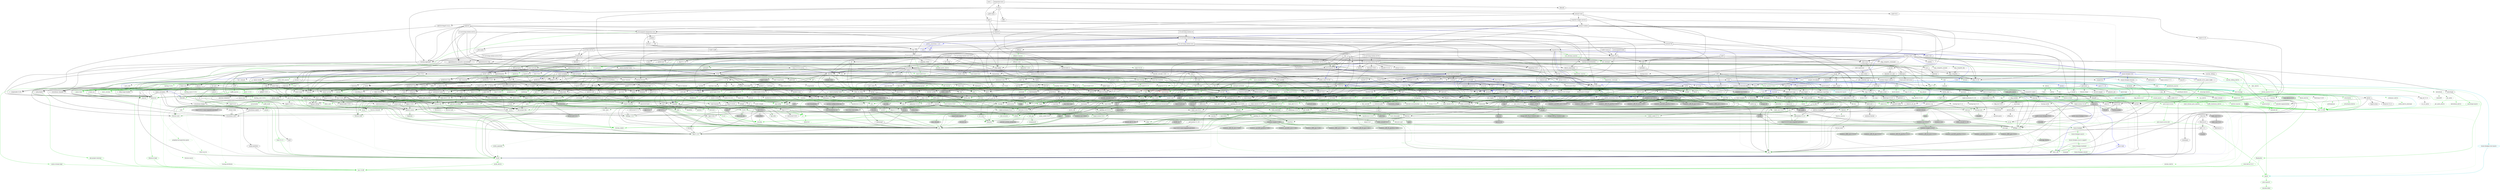 digraph {
    0 [ label = "tests" shape = box]
    1 [ label = "catalyst-toolbox" shape = box]
    2 [ label = "chain-addr" shape = box]
    3 [ label = "chain-core" shape = box]
    4 [ label = "chain-ser" shape = box]
    5 [ label = "chain-crypto" shape = box]
    6 [ label = "typed-bytes" shape = box]
    7 [ label = "chain-impl-mockchain" shape = box]
    8 [ label = "cardano-legacy-address" shape = box]
    9 [ label = "chain-time" shape = box]
    10 [ label = "chain-vote" shape = box]
    11 [ label = "imhamt" shape = box]
    12 [ label = "sparse-array" shape = box]
    13 [ label = "chain-storage" shape = box]
    14 [ label = "jcli" shape = box]
    15 [ label = "jormungandr-lib" shape = box]
    16 [ label = "jormungandr-automation" shape = box]
    17 [ label = "jortestkit" shape = box]
    18 [ label = "jormungandr-integration-tests" shape = box]
    19 [ label = "hersir" shape = box]
    20 [ label = "thor" shape = box]
    21 [ label = "loki" shape = box]
    22 [ label = "mjolnir" shape = box]
    23 [ label = "snapshot-lib" shape = box]
    24 [ label = "symmetric-cipher" shape = box]
    25 [ label = "vit-servicing-station-lib" shape = box]
    26 [ label = "event-db" shape = box]
    27 [ label = "vit-servicing-station-tests" shape = box]
    28 [ label = "wallet" shape = box]
    29 [ label = "chain-path-derivation" shape = box]
    30 [ label = "hdkeygen" shape = box]
    31 [ label = "chain-network" shape = box]
    32 [ label = "jormungandrwallet" shape = box]
    33 [ label = "wallet-core" shape = box]
    34 [ label = "wallet-wasm-js" shape = box]
    35 [ label = "wallet-uniffi" shape = box]
    36 [ label = "jormungandr" shape = box]
    37 [ label = "explorer" shape = box]
    38 [ label = "settings" shape = box]
    39 [ label = "blockchain" shape = box]
    40 [ label = "vit-servicing-station-cli" shape = box]
    41 [ label = "vit-servicing-station-server" shape = box]
    42 [ label = "iapyx" shape = box]
    43 [ label = "valgrind" shape = box]
    44 [ label = "vitup" shape = box]
    45 [ label = "mainnet-lib" shape = box]
    46 [ label = "mainnet-tools" shape = box]
    47 [ label = "scheduler-service-lib" shape = box]
    48 [ label = "signals-handler" shape = box]
    49 [ label = "snapshot-trigger-service" shape = box]
    50 [ label = "voting_tools_rs" shape = box]
    51 [ label = "integration-tests" shape = box]
    52 [ label = "cat-data-service" shape = box]
    53 [ label = "audit" shape = box]
    54 [ label = "vit-servicing-station-cli-f10" shape = box]
    55 [ label = "vit-servicing-station-lib-f10" shape = box]
    56 [ label = "vit-servicing-station-server-f10" shape = box]
    57 [ label = "vit-servicing-station-tests-f10" shape = box]
    58 [ label = "sign" shape = box]
    59 [ label = "assert_cmd" ]
    60 [ label = "assert_fs" ]
    61 [ label = "bech32 0.8.1" ]
    62 [ label = "clap 4.4.18" ]
    63 [ label = "color-eyre" ]
    64 [ label = "csv" ]
    65 [ label = "fraction" ]
    66 [ label = "futures" ]
    67 [ label = "gag" ]
    68 [ label = "governor" ]
    69 [ label = "graphql_client" ]
    70 [ label = "hex" ]
    71 [ label = "image" ]
    72 [ label = "itertools 0.10.5" color = darkgreen]
    73 [ label = "once_cell" color = darkgreen]
    74 [ label = "predicates 2.1.5" ]
    75 [ label = "proptest" ]
    76 [ label = "qrcode" ]
    77 [ label = "quircs" ]
    78 [ label = "rand 0.8.5" color = darkgreen]
    79 [ label = "rand_chacha 0.3.1" color = darkgreen]
    80 [ label = "rayon" ]
    81 [ label = "regex" color = darkgreen]
    82 [ label = "reqwest" ]
    83 [ label = "rust_decimal" color = darkgreen]
    84 [ label = "rust_decimal_macros" color = green3]
    85 [ label = "serde" color = darkgreen]
    86 [ label = "serde_json" color = darkgreen]
    87 [ label = "serde_test" ]
    88 [ label = "serde_yaml 0.9.31" ]
    89 [ label = "sscanf" ]
    90 [ label = "test-strategy" color = green3]
    91 [ label = "thiserror" color = darkgreen]
    92 [ label = "time" color = darkgreen]
    93 [ label = "tokio" color = darkgreen]
    94 [ label = "tracing" color = darkgreen]
    95 [ label = "tracing-subscriber" ]
    96 [ label = "url" color = darkgreen]
    97 [ label = "versionisator" color = green3]
    98 [ label = "cryptoxide 0.4.4" ]
    99 [ label = "quickcheck" ]
    100 [ label = "curve25519-dalek-ng" ]
    101 [ label = "ed25519-bip32 0.4.1" ]
    102 [ label = "ed25519-dalek" ]
    103 [ label = "generic-array" color = darkgreen]
    104 [ label = "rand_core 0.6.4" color = darkgreen]
    105 [ label = "sha2 0.10.8" color = darkgreen]
    106 [ label = "smoke" color = blue]
    107 [ label = "lazy_static" color = darkgreen]
    108 [ label = "quickcheck_macros" color = green3]
    109 [ label = "strum 0.24.1" ]
    110 [ label = "strum_macros 0.24.3" color = green3]
    111 [ label = "tempfile" color = darkgreen]
    112 [ label = "cbor_event" ]
    113 [ label = "base64 0.21.7" color = darkgreen]
    114 [ label = "cfg-if 1.0.0" color = darkgreen]
    115 [ label = "const_format" ]
    116 [ label = "criterion" ]
    117 [ label = "rustc_version" color = green3]
    118 [ label = "trybuild" color = blue]
    119 [ label = "data-pile" ]
    120 [ label = "sled" ]
    121 [ label = "base64 0.13.1" ]
    122 [ label = "bincode" color = darkgreen]
    123 [ label = "bytes" color = darkgreen]
    124 [ label = "clap_complete" ]
    125 [ label = "gtmpl" ]
    126 [ label = "rand 0.7.3" ]
    127 [ label = "rpassword" ]
    128 [ label = "serde_derive" color = green3]
    129 [ label = "serde_yaml 0.8.26" ]
    130 [ label = "http 0.2.11" ]
    131 [ label = "humantime" ]
    132 [ label = "parity-multiaddr" ]
    133 [ label = "serde_with" ]
    134 [ label = "bytesize" ]
    135 [ label = "custom_debug" ]
    136 [ label = "flate2" ]
    137 [ label = "fs_extra" ]
    138 [ label = "json" ]
    139 [ label = "keynesis" ]
    140 [ label = "log" color = darkgreen]
    141 [ label = "netstat2" ]
    142 [ label = "os_info" ]
    143 [ label = "poldercast" ]
    144 [ label = "prost 0.9.0" color = darkgreen]
    145 [ label = "semver" color = darkgreen]
    146 [ label = "sysinfo" ]
    147 [ label = "tar" ]
    148 [ label = "tokio-stream" ]
    149 [ label = "tonic 0.6.2" ]
    150 [ label = "tonic-build 0.6.2" color = green3]
    151 [ label = "warp" ]
    152 [ label = "zip" ]
    153 [ label = "console" ]
    154 [ label = "dialoguer" ]
    155 [ label = "indicatif" ]
    156 [ label = "sha-1" ]
    157 [ label = "sha2 0.9.9" ]
    158 [ label = "bech32 0.7.3" ]
    159 [ label = "rstest" color = green3]
    160 [ label = "yaml-rust" ]
    161 [ label = "ctrlc" ]
    162 [ label = "slave-pool" ]
    163 [ label = "cocoon" ]
    164 [ label = "dirs" ]
    165 [ label = "zeroize" ]
    166 [ label = "async-trait" color = green3]
    167 [ label = "diesel" color = darkgreen]
    168 [ label = "diesel_migrations" ]
    169 [ label = "dotenv" ]
    170 [ label = "http-zipkin" ]
    171 [ label = "notify" ]
    172 [ label = "pretty_assertions 1.4.0" color = blue]
    173 [ label = "r2d2" color = darkgreen]
    174 [ label = "simplelog 0.8.0" ]
    175 [ label = "tracing-futures" ]
    176 [ label = "bb8" ]
    177 [ label = "bb8-postgres" ]
    178 [ label = "chrono" color = darkgreen]
    179 [ label = "dotenvy" ]
    180 [ label = "tokio-postgres" color = darkgreen]
    181 [ label = "cfg-if 0.1.10" ]
    182 [ label = "dyn-clone" color = darkgreen]
    183 [ label = "fake" ]
    184 [ label = "hyper" ]
    185 [ label = "postgres" color = darkgreen]
    186 [ label = "pretty_assertions 0.6.1" ]
    187 [ label = "rand_core 0.5.1" ]
    188 [ label = "refinery" ]
    189 [ label = "hashlink" ]
    190 [ label = "paste 0.1.18" color = blue]
    191 [ label = "http-body" ]
    192 [ label = "pin-project" ]
    193 [ label = "clear_on_drop" ]
    194 [ label = "console_error_panic_hook" ]
    195 [ label = "getrandom 0.2.12" color = darkgreen]
    196 [ label = "js-sys" color = darkgreen]
    197 [ label = "wasm-bindgen" color = darkgreen]
    198 [ label = "wasm-bindgen-test" color = blue]
    199 [ label = "web-sys" color = darkgreen]
    200 [ label = "uniffi" ]
    201 [ label = "uniffi_build" color = green3]
    202 [ label = "uniffi_macros" color = green3]
    203 [ label = "arc-swap" ]
    204 [ label = "enum-as-inner" color = green3]
    205 [ label = "jsonrpsee-core" ]
    206 [ label = "jsonrpsee-http-server" ]
    207 [ label = "libc" color = darkgreen]
    208 [ label = "linked-hash-map" ]
    209 [ label = "local-ip-address" ]
    210 [ label = "lru" ]
    211 [ label = "nix 0.25.1" style = filled, fillcolor = lightgrey]
    212 [ label = "opentelemetry" ]
    213 [ label = "opentelemetry-otlp" ]
    214 [ label = "opentelemetry-semantic-conventions" ]
    215 [ label = "prometheus" style = dashed]
    216 [ label = "tokio-util 0.6.10" ]
    217 [ label = "tracing-appender" ]
    218 [ label = "tracing-opentelemetry" ]
    219 [ label = "trust-dns-resolver" ]
    220 [ label = "anyhow" color = darkgreen]
    221 [ label = "async-graphql" ]
    222 [ label = "async-graphql-warp" ]
    223 [ label = "futures-channel" color = darkgreen]
    224 [ label = "futures-util" color = darkgreen]
    225 [ label = "ed25519-bip32 0.3.2" ]
    226 [ label = "prettytable-rs" ]
    227 [ label = "warp-reverse-proxy" ]
    228 [ label = "diffy" ]
    229 [ label = "glob" ]
    230 [ label = "path-slash" ]
    231 [ label = "rustls 0.20.9" ]
    232 [ label = "rustls-pemfile" ]
    233 [ label = "tempdir" ]
    234 [ label = "tokio-rustls 0.23.4" ]
    235 [ label = "uuid 0.8.2" ]
    236 [ label = "walkdir" color = darkgreen]
    237 [ label = "cardano-serialization-lib" ]
    238 [ label = "pharos" ]
    239 [ label = "job_scheduler_ng" ]
    240 [ label = "num-traits" color = darkgreen]
    241 [ label = "uuid 1.7.0" color = darkgreen]
    242 [ label = "bytekind" ]
    243 [ label = "cddl" ]
    244 [ label = "ciborium" ]
    245 [ label = "dashmap" ]
    246 [ label = "insta" color = blue]
    247 [ label = "microtype" ]
    248 [ label = "nonempty" ]
    249 [ label = "tracing-test" color = blue]
    250 [ label = "validity" ]
    251 [ label = "libmath" ]
    252 [ label = "rand_chacha 0.2.2" ]
    253 [ label = "axum" ]
    254 [ label = "metrics" ]
    255 [ label = "metrics-exporter-prometheus" ]
    256 [ label = "tower" ]
    257 [ label = "tower-http" ]
    258 [ label = "clap_complete_command" ]
    259 [ label = "base64 0.12.3" ]
    260 [ label = "structopt" ]
    261 [ label = "itertools 0.9.0" ]
    262 [ label = "libsqlite3-sys" color = darkgreen]
    263 [ label = "strum 0.21.0" ]
    264 [ label = "strum_macros 0.21.1" color = green3]
    265 [ label = "anstyle" ]
    266 [ label = "bstr" ]
    267 [ label = "doc-comment" ]
    268 [ label = "predicates 3.1.0" ]
    269 [ label = "predicates-core" ]
    270 [ label = "predicates-tree" ]
    271 [ label = "wait-timeout" ]
    272 [ label = "globwalk" ]
    273 [ label = "clap_builder" ]
    274 [ label = "clap_derive 4.4.7" color = green3, style = dashed]
    275 [ label = "backtrace" color = darkgreen]
    276 [ label = "color-spantrace" style = dashed]
    277 [ label = "eyre" ]
    278 [ label = "indenter" ]
    279 [ label = "owo-colors" ]
    280 [ label = "tracing-error" style = dashed]
    281 [ label = "csv-core" ]
    282 [ label = "itoa" color = darkgreen]
    283 [ label = "ryu" color = darkgreen]
    284 [ label = "num" ]
    285 [ label = "futures-core" color = darkgreen]
    286 [ label = "futures-executor" ]
    287 [ label = "futures-io" color = darkgreen]
    288 [ label = "futures-sink" color = darkgreen]
    289 [ label = "futures-task" color = darkgreen]
    290 [ label = "filedescriptor" ]
    291 [ label = "futures-timer" style = dashed]
    292 [ label = "no-std-compat" ]
    293 [ label = "nonzero_ext" ]
    294 [ label = "parking_lot 0.12.1" color = darkgreen]
    295 [ label = "smallvec" color = darkgreen]
    296 [ label = "graphql_query_derive" color = green3, style = dashed]
    297 [ label = "bytemuck" ]
    298 [ label = "byteorder" color = darkgreen]
    299 [ label = "color_quant" ]
    300 [ label = "gif" style = dashed]
    301 [ label = "jpeg-decoder" style = dashed]
    302 [ label = "num-iter" ]
    303 [ label = "num-rational 0.3.2" ]
    304 [ label = "png" style = dashed]
    305 [ label = "scoped_threadpool" style = dashed]
    306 [ label = "tiff" style = dashed]
    307 [ label = "either" color = darkgreen]
    308 [ label = "difflib" style = dashed]
    309 [ label = "float-cmp" style = dashed]
    310 [ label = "normalize-line-endings" style = dashed]
    311 [ label = "bit-set" style = dashed]
    312 [ label = "bit-vec" style = dashed]
    313 [ label = "bitflags 2.4.2" color = darkgreen]
    314 [ label = "rand_xorshift" ]
    315 [ label = "regex-syntax 0.8.2" color = darkgreen]
    316 [ label = "rusty-fork" style = dashed]
    317 [ label = "unarray" ]
    318 [ label = "checked_int_cast" ]
    319 [ label = "num-derive 0.4.1" color = green3]
    320 [ label = "ppv-lite86" color = darkgreen]
    321 [ label = "rayon-core" ]
    322 [ label = "aho-corasick" color = darkgreen]
    323 [ label = "memchr" color = darkgreen]
    324 [ label = "regex-automata 0.4.5" color = darkgreen]
    325 [ label = "encoding_rs" ]
    326 [ label = "h2" ]
    327 [ label = "hyper-rustls" style = "dashed,filled", fillcolor = lightgrey]
    328 [ label = "ipnet" ]
    329 [ label = "mime" ]
    330 [ label = "percent-encoding" color = darkgreen]
    331 [ label = "pin-project-lite" color = darkgreen]
    332 [ label = "rustls 0.21.10" style = dashed]
    333 [ label = "serde_urlencoded" ]
    334 [ label = "sync_wrapper" ]
    335 [ label = "system-configuration" style = filled, fillcolor = lightgrey]
    336 [ label = "tokio-rustls 0.24.1" style = dashed]
    337 [ label = "tower-service" ]
    338 [ label = "wasm-bindgen-futures" ]
    339 [ label = "webpki-roots" style = "dashed,filled", fillcolor = lightgrey]
    340 [ label = "winreg" style = filled, fillcolor = lightgrey]
    341 [ label = "arrayvec 0.7.4" color = darkgreen]
    342 [ label = "borsh" color = darkgreen, style = dashed]
    343 [ label = "rkyv" color = darkgreen, style = dashed]
    344 [ label = "quote" color = green3]
    345 [ label = "indexmap 2.2.2" color = darkgreen]
    346 [ label = "unsafe-libyaml" ]
    347 [ label = "sscanf_macro" color = green3]
    348 [ label = "proc-macro2" color = green3]
    349 [ label = "structmeta" color = green3]
    350 [ label = "syn 1.0.109" color = green3]
    351 [ label = "thiserror-impl" color = green3]
    352 [ label = "deranged" color = darkgreen]
    353 [ label = "num-conv" color = darkgreen]
    354 [ label = "num_threads" color = darkgreen, style = "dashed,filled", fillcolor = lightgrey]
    355 [ label = "powerfmt" color = darkgreen]
    356 [ label = "time-core" color = darkgreen]
    357 [ label = "time-macros" color = green3, style = dashed]
    358 [ label = "mio" color = darkgreen]
    359 [ label = "num_cpus" color = darkgreen, style = dashed]
    360 [ label = "signal-hook-registry" color = darkgreen, style = "dashed,filled", fillcolor = lightgrey]
    361 [ label = "socket2" color = darkgreen]
    362 [ label = "tokio-macros" color = green3, style = dashed]
    363 [ label = "windows-sys 0.48.0" color = darkgreen, style = filled, fillcolor = lightgrey]
    364 [ label = "tracing-attributes" color = green3, style = dashed]
    365 [ label = "tracing-core" color = darkgreen]
    366 [ label = "matchers" style = dashed]
    367 [ label = "nu-ansi-term" style = dashed]
    368 [ label = "sharded-slab" style = dashed]
    369 [ label = "thread_local" style = dashed]
    370 [ label = "tracing-log 0.2.0" style = dashed]
    371 [ label = "tracing-serde" style = dashed]
    372 [ label = "form_urlencoded" color = darkgreen]
    373 [ label = "idna 0.5.0" color = darkgreen]
    374 [ label = "platforms" color = green3]
    375 [ label = "env_logger" style = dashed]
    376 [ label = "digest 0.9.0" ]
    377 [ label = "subtle-ng" ]
    378 [ label = "curve25519-dalek" ]
    379 [ label = "ed25519" ]
    380 [ label = "typenum" color = darkgreen]
    381 [ label = "version_check" color = green3]
    382 [ label = "cpufeatures" color = darkgreen, style = filled, fillcolor = lightgrey]
    383 [ label = "digest 0.10.7" color = darkgreen]
    384 [ label = "heck 0.4.1" color = green3]
    385 [ label = "rustversion" color = red]
    386 [ label = "fastrand" color = darkgreen]
    387 [ label = "rustix" color = darkgreen]
    388 [ label = "windows-sys 0.52.0" color = darkgreen, style = filled, fillcolor = lightgrey]
    389 [ label = "const_format_proc_macros" color = green3]
    390 [ label = "atty" ]
    391 [ label = "cast" ]
    392 [ label = "clap 2.34.0" ]
    393 [ label = "criterion-plot" ]
    394 [ label = "oorandom" ]
    395 [ label = "plotters" ]
    396 [ label = "serde_cbor" ]
    397 [ label = "tinytemplate" ]
    398 [ label = "basic-toml" color = blue]
    399 [ label = "termcolor" ]
    400 [ label = "memmap2" ]
    401 [ label = "crc32fast" ]
    402 [ label = "crossbeam-epoch" ]
    403 [ label = "crossbeam-utils" ]
    404 [ label = "fs2" style = filled, fillcolor = lightgrey]
    405 [ label = "fxhash" ]
    406 [ label = "parking_lot 0.11.2" ]
    407 [ label = "gtmpl_value" ]
    408 [ label = "getrandom 0.1.16" style = dashed]
    409 [ label = "rand_hc" style = filled, fillcolor = lightgrey]
    410 [ label = "winapi" color = darkgreen, style = filled, fillcolor = lightgrey]
    411 [ label = "syn 2.0.48" color = green3]
    412 [ label = "indexmap 1.9.3" color = darkgreen]
    413 [ label = "fnv" color = darkgreen]
    414 [ label = "arrayref" ]
    415 [ label = "bs58" ]
    416 [ label = "data-encoding" ]
    417 [ label = "multihash" ]
    418 [ label = "static_assertions" ]
    419 [ label = "unsigned-varint 0.7.2" ]
    420 [ label = "serde_with_macros" color = green3, style = dashed]
    421 [ label = "custom_debug_derive" color = green3]
    422 [ label = "miniz_oxide 0.7.2" color = darkgreen]
    423 [ label = "cryptoxide 0.3.6" ]
    424 [ label = "bitflags 1.3.2" color = darkgreen]
    425 [ label = "num-derive 0.3.3" color = green3, style = filled, fillcolor = lightgrey]
    426 [ label = "prost-derive 0.9.0" color = green3, style = dashed]
    427 [ label = "core-foundation-sys" color = darkgreen, style = filled, fillcolor = lightgrey]
    428 [ label = "ntapi" style = filled, fillcolor = lightgrey]
    429 [ label = "filetime" ]
    430 [ label = "xattr" style = "dashed,filled", fillcolor = lightgrey]
    431 [ label = "tokio-util 0.7.10" color = darkgreen]
    432 [ label = "async-stream" ]
    433 [ label = "hyper-timeout" style = dashed]
    434 [ label = "tower-layer" ]
    435 [ label = "prost-build 0.9.0" color = green3, style = dashed]
    436 [ label = "headers" ]
    437 [ label = "mime_guess" ]
    438 [ label = "multer" ]
    439 [ label = "scoped-tls" ]
    440 [ label = "tokio-tungstenite" style = dashed]
    441 [ label = "aes 0.8.3" style = dashed]
    442 [ label = "bzip2" style = dashed]
    443 [ label = "constant_time_eq" style = dashed]
    444 [ label = "hmac 0.12.1" color = darkgreen]
    445 [ label = "pbkdf2 0.11.0" style = dashed]
    446 [ label = "sha1" ]
    447 [ label = "zstd" style = dashed]
    448 [ label = "encode_unicode 0.3.6" style = filled, fillcolor = lightgrey]
    449 [ label = "unicode-width" ]
    450 [ label = "shell-words" ]
    451 [ label = "number_prefix" ]
    452 [ label = "block-buffer 0.9.0" ]
    453 [ label = "opaque-debug" ]
    454 [ label = "nix 0.27.1" style = filled, fillcolor = lightgrey]
    455 [ label = "crossbeam-channel" ]
    456 [ label = "aes-gcm" ]
    457 [ label = "chacha20poly1305" ]
    458 [ label = "hmac 0.11.0" ]
    459 [ label = "pbkdf2 0.9.0" ]
    460 [ label = "dirs-sys" ]
    461 [ label = "zeroize_derive" color = green3, style = dashed]
    462 [ label = "diesel_derives" color = green3]
    463 [ label = "pq-sys" color = darkgreen, style = dashed]
    464 [ label = "migrations_internals" color = darkgreen]
    465 [ label = "migrations_macros" color = green3]
    466 [ label = "zipkin" ]
    467 [ label = "fsevent-sys" style = "dashed,filled", fillcolor = lightgrey]
    468 [ label = "inotify" style = filled, fillcolor = lightgrey]
    469 [ label = "kqueue" style = filled, fillcolor = lightgrey]
    470 [ label = "windows-sys 0.45.0" style = filled, fillcolor = lightgrey]
    471 [ label = "diff" color = blue]
    472 [ label = "yansi" color = blue]
    473 [ label = "scheduled-thread-pool" color = darkgreen]
    474 [ label = "android-tzdata" color = darkgreen, style = "dashed,filled", fillcolor = lightgrey]
    475 [ label = "iana-time-zone" color = darkgreen, style = "dashed,filled", fillcolor = lightgrey]
    476 [ label = "windows-targets 0.52.0" color = darkgreen, style = filled, fillcolor = lightgrey]
    477 [ label = "fallible-iterator" color = darkgreen]
    478 [ label = "phf" color = darkgreen]
    479 [ label = "postgres-protocol" color = darkgreen]
    480 [ label = "postgres-types" color = darkgreen]
    481 [ label = "whoami" color = darkgreen]
    482 [ label = "deunicode" ]
    483 [ label = "http 1.0.0" style = dashed]
    484 [ label = "url-escape" style = dashed]
    485 [ label = "httparse" ]
    486 [ label = "httpdate" ]
    487 [ label = "want" ]
    488 [ label = "ansi_term 0.11.0" ]
    489 [ label = "ctor" color = green3, style = filled, fillcolor = lightgrey]
    490 [ label = "difference" ]
    491 [ label = "output_vt100" style = filled, fillcolor = lightgrey]
    492 [ label = "refinery-core" color = darkgreen]
    493 [ label = "refinery-macros" color = green3]
    494 [ label = "hashbrown 0.14.3" color = darkgreen]
    495 [ label = "paste-impl" color = turquoise3]
    496 [ label = "proc-macro-hack" color = turquoise3]
    497 [ label = "pin-project-internal" color = green3]
    498 [ label = "cc" color = green3]
    499 [ label = "wasi 0.11.0+wasi-snapshot-preview1" color = darkgreen, style = filled, fillcolor = lightgrey]
    500 [ label = "wasm-bindgen-macro" color = green3]
    501 [ label = "wasm-bindgen-test-macro" color = turquoise3]
    502 [ label = "camino" color = darkgreen]
    503 [ label = "cargo_metadata" ]
    504 [ label = "paste 1.0.14" color = green3]
    505 [ label = "fs-err" color = green3]
    506 [ label = "toml 0.5.11" color = green3]
    507 [ label = "uniffi_meta" color = green3]
    508 [ label = "beef" ]
    509 [ label = "jsonrpsee-types" ]
    510 [ label = "rustc-hash" style = dashed]
    511 [ label = "globset" ]
    512 [ label = "unicase" color = darkgreen]
    513 [ label = "neli" style = filled, fillcolor = lightgrey]
    514 [ label = "windows-sys 0.42.0" style = filled, fillcolor = lightgrey]
    515 [ label = "hashbrown 0.12.3" color = darkgreen]
    516 [ label = "autocfg" color = green3]
    517 [ label = "memoffset" style = "dashed,filled", fillcolor = lightgrey]
    518 [ label = "pin-utils" color = darkgreen]
    519 [ label = "opentelemetry_api" ]
    520 [ label = "opentelemetry_sdk" ]
    521 [ label = "opentelemetry-proto" ]
    522 [ label = "prost 0.11.9" color = darkgreen, style = dashed]
    523 [ label = "tonic 0.8.3" style = dashed]
    524 [ label = "protobuf" style = dashed]
    525 [ label = "slab" color = darkgreen]
    526 [ label = "tracing-log 0.1.4" style = dashed]
    527 [ label = "ipconfig" style = "dashed,filled", fillcolor = lightgrey]
    528 [ label = "lru-cache" ]
    529 [ label = "resolv-conf" style = dashed]
    530 [ label = "trust-dns-proto" ]
    531 [ label = "async-graphql-derive" color = green3]
    532 [ label = "async-graphql-parser" color = darkgreen]
    533 [ label = "async-graphql-value" color = darkgreen]
    534 [ label = "fast_chemail" style = dashed]
    535 [ label = "futures-macro" color = green3, style = dashed]
    536 [ label = "encode_unicode 1.0.0" ]
    537 [ label = "is-terminal" ]
    538 [ label = "term" ]
    539 [ label = "ansi_term 0.12.1" ]
    540 [ label = "ring 0.16.20" ]
    541 [ label = "sct" ]
    542 [ label = "webpki" ]
    543 [ label = "rand 0.4.6" ]
    544 [ label = "remove_dir_all" ]
    545 [ label = "same-file" color = darkgreen]
    546 [ label = "winapi-util" color = darkgreen, style = filled, fillcolor = lightgrey]
    547 [ label = "noop_proc_macro" color = green3, style = filled, fillcolor = lightgrey]
    548 [ label = "num-bigint" ]
    549 [ label = "num-integer" ]
    550 [ label = "rand_os" style = filled, fillcolor = lightgrey]
    551 [ label = "schemars" color = darkgreen]
    552 [ label = "serde-wasm-bindgen 0.4.5" style = filled, fillcolor = lightgrey]
    553 [ label = "cron" ]
    554 [ label = "libm" color = darkgreen, style = dashed]
    555 [ label = "abnf_to_pest" ]
    556 [ label = "base16" ]
    557 [ label = "base64-url" style = dashed]
    558 [ label = "clap 3.2.25" style = dashed]
    559 [ label = "codespan-reporting" ]
    560 [ label = "crossterm" style = "dashed,filled", fillcolor = lightgrey]
    561 [ label = "displaydoc" color = green3]
    562 [ label = "hexf-parse" ]
    563 [ label = "itertools 0.11.0" ]
    564 [ label = "lexical-core" ]
    565 [ label = "pest_meta" ]
    566 [ label = "pest_vm" ]
    567 [ label = "regex-syntax 0.7.5" style = dashed]
    568 [ label = "serde-wasm-bindgen 0.5.0" style = "dashed,filled", fillcolor = lightgrey]
    569 [ label = "simplelog 0.12.1" ]
    570 [ label = "uriparse" style = dashed]
    571 [ label = "ciborium-io" ]
    572 [ label = "ciborium-ll" ]
    573 [ label = "lock_api" color = darkgreen]
    574 [ label = "parking_lot_core 0.9.9" color = darkgreen]
    575 [ label = "similar" color = blue]
    576 [ label = "microtype-macro" color = green3]
    577 [ label = "secrecy" style = dashed]
    578 [ label = "tracing-test-macro" color = turquoise3]
    579 [ label = "rand 0.3.23" ]
    580 [ label = "axum-core" ]
    581 [ label = "matchit" ]
    582 [ label = "serde_path_to_error" style = dashed]
    583 [ label = "ahash 0.7.7" color = darkgreen]
    584 [ label = "metrics-macros" color = green3]
    585 [ label = "metrics-util" ]
    586 [ label = "quanta" ]
    587 [ label = "http-range-header" ]
    588 [ label = "clap_complete_fig" style = dashed]
    589 [ label = "clap_complete_nushell" style = dashed]
    590 [ label = "structopt-derive" color = green3]
    591 [ label = "pkg-config" color = green3, style = dashed]
    592 [ label = "vcpkg" color = green3, style = "dashed,filled", fillcolor = lightgrey]
    593 [ label = "heck 0.3.3" color = green3]
    594 [ label = "termtree" ]
    595 [ label = "ignore" ]
    596 [ label = "anstream" style = dashed]
    597 [ label = "clap_lex 0.6.0" ]
    598 [ label = "strsim 0.10.0" color = darkgreen, style = dashed]
    599 [ label = "addr2line" color = darkgreen, style = filled, fillcolor = lightgrey]
    600 [ label = "object" color = darkgreen, style = filled, fillcolor = lightgrey]
    601 [ label = "rustc-demangle" color = darkgreen]
    602 [ label = "num-complex" ]
    603 [ label = "num-rational 0.4.1" ]
    604 [ label = "graphql_client_codegen" color = green3, style = dashed]
    605 [ label = "weezl" style = dashed]
    606 [ label = "deflate" style = dashed]
    607 [ label = "miniz_oxide 0.3.7" style = dashed]
    608 [ label = "miniz_oxide 0.4.4" style = dashed]
    609 [ label = "quick-error" style = dashed]
    610 [ label = "crossbeam-deque" ]
    611 [ label = "ring 0.17.7" ]
    612 [ label = "rustls-webpki" style = dashed]
    613 [ label = "core-foundation" style = filled, fillcolor = lightgrey]
    614 [ label = "system-configuration-sys" style = filled, fillcolor = lightgrey]
    615 [ label = "borsh-derive" color = green3, style = dashed]
    616 [ label = "cfg_aliases" color = green3, style = dashed]
    617 [ label = "bitvec" color = darkgreen, style = dashed]
    618 [ label = "bytecheck" color = darkgreen, style = dashed]
    619 [ label = "ptr_meta" color = darkgreen, style = dashed]
    620 [ label = "rend" color = darkgreen, style = dashed]
    621 [ label = "rkyv_derive" color = green3, style = dashed]
    622 [ label = "seahash" color = darkgreen, style = dashed]
    623 [ label = "tinyvec" color = darkgreen]
    624 [ label = "equivalent" color = darkgreen]
    625 [ label = "regex-syntax 0.6.29" color = darkgreen]
    626 [ label = "unicode-ident" color = green3]
    627 [ label = "structmeta-derive" color = green3]
    628 [ label = "hermit-abi 0.3.5" color = darkgreen, style = filled, fillcolor = lightgrey]
    629 [ label = "windows-targets 0.48.5" color = darkgreen, style = filled, fillcolor = lightgrey]
    630 [ label = "valuable" color = darkgreen, style = "dashed,filled", fillcolor = lightgrey]
    631 [ label = "regex-automata 0.1.10" style = dashed]
    632 [ label = "overload" style = dashed]
    633 [ label = "unicode-bidi" color = darkgreen]
    634 [ label = "unicode-normalization" color = darkgreen]
    635 [ label = "subtle" color = darkgreen]
    636 [ label = "signature" ]
    637 [ label = "block-buffer 0.10.4" color = darkgreen, style = dashed]
    638 [ label = "crypto-common" color = darkgreen]
    639 [ label = "errno" color = darkgreen, style = filled, fillcolor = lightgrey]
    640 [ label = "linux-raw-sys" color = darkgreen, style = filled, fillcolor = lightgrey]
    641 [ label = "unicode-xid" color = green3]
    642 [ label = "hermit-abi 0.1.19" style = filled, fillcolor = lightgrey]
    643 [ label = "strsim 0.8.0" style = dashed]
    644 [ label = "textwrap 0.11.0" ]
    645 [ label = "vec_map" style = dashed]
    646 [ label = "plotters-backend" ]
    647 [ label = "plotters-svg" style = dashed]
    648 [ label = "half 1.8.2" ]
    649 [ label = "instant" ]
    650 [ label = "parking_lot_core 0.8.6" ]
    651 [ label = "wasi 0.9.0+wasi-snapshot-preview1" style = "dashed,filled", fillcolor = lightgrey]
    652 [ label = "winapi-i686-pc-windows-gnu" color = darkgreen, style = filled, fillcolor = lightgrey]
    653 [ label = "winapi-x86_64-pc-windows-gnu" color = darkgreen, style = filled, fillcolor = lightgrey]
    654 [ label = "multihash-derive" color = green3, style = dashed]
    655 [ label = "unsigned-varint 0.5.1" ]
    656 [ label = "darling 0.20.5" color = green3, style = dashed]
    657 [ label = "synstructure" color = green3]
    658 [ label = "adler" color = darkgreen]
    659 [ label = "redox_syscall 0.4.1" color = darkgreen, style = filled, fillcolor = lightgrey]
    660 [ label = "async-stream-impl" color = green3]
    661 [ label = "tokio-io-timeout" style = dashed]
    662 [ label = "multimap" color = green3, style = dashed]
    663 [ label = "petgraph" color = green3, style = dashed]
    664 [ label = "prost-types 0.9.0" color = green3, style = dashed]
    665 [ label = "which" color = green3, style = dashed]
    666 [ label = "headers-core" ]
    667 [ label = "spin 0.9.8" ]
    668 [ label = "tungstenite" style = dashed]
    669 [ label = "cipher 0.4.4" ]
    670 [ label = "bzip2-sys" style = dashed]
    671 [ label = "password-hash" style = dashed]
    672 [ label = "zstd-safe" style = dashed]
    673 [ label = "aead 0.4.3" ]
    674 [ label = "aes 0.7.5" style = dashed]
    675 [ label = "cipher 0.3.0" ]
    676 [ label = "ctr" ]
    677 [ label = "ghash" ]
    678 [ label = "aead 0.5.2" ]
    679 [ label = "chacha20" ]
    680 [ label = "poly1305" ]
    681 [ label = "crypto-mac" ]
    682 [ label = "redox_users" style = filled, fillcolor = lightgrey]
    683 [ label = "lazycell" ]
    684 [ label = "zipkin-types" ]
    685 [ label = "inotify-sys" style = filled, fillcolor = lightgrey]
    686 [ label = "kqueue-sys" style = filled, fillcolor = lightgrey]
    687 [ label = "windows-targets 0.42.2" style = filled, fillcolor = lightgrey]
    688 [ label = "android_system_properties" color = darkgreen, style = "dashed,filled", fillcolor = lightgrey]
    689 [ label = "iana-time-zone-haiku" color = darkgreen, style = "dashed,filled", fillcolor = lightgrey]
    690 [ label = "windows-core" color = darkgreen, style = "dashed,filled", fillcolor = lightgrey]
    691 [ label = "windows_aarch64_gnullvm 0.52.0" color = darkgreen, style = filled, fillcolor = lightgrey]
    692 [ label = "windows_aarch64_msvc 0.52.0" color = darkgreen, style = filled, fillcolor = lightgrey]
    693 [ label = "windows_i686_gnu 0.52.0" color = darkgreen, style = filled, fillcolor = lightgrey]
    694 [ label = "windows_i686_msvc 0.52.0" color = darkgreen, style = filled, fillcolor = lightgrey]
    695 [ label = "windows_x86_64_gnu 0.52.0" color = darkgreen, style = filled, fillcolor = lightgrey]
    696 [ label = "windows_x86_64_gnullvm 0.52.0" color = darkgreen, style = filled, fillcolor = lightgrey]
    697 [ label = "windows_x86_64_msvc 0.52.0" color = darkgreen, style = filled, fillcolor = lightgrey]
    698 [ label = "phf_shared" color = darkgreen]
    699 [ label = "md-5" color = darkgreen]
    700 [ label = "stringprep" color = darkgreen]
    701 [ label = "try-lock" ]
    702 [ label = "siphasher 1.0.0" color = darkgreen]
    703 [ label = "toml 0.8.10" color = darkgreen]
    704 [ label = "ahash 0.8.7" color = darkgreen, style = dashed]
    705 [ label = "allocator-api2" color = darkgreen, style = dashed]
    706 [ label = "jobserver" color = green3, style = dashed]
    707 [ label = "wasm-bindgen-macro-support" color = green3]
    708 [ label = "cargo-platform" ]
    709 [ label = "siphasher 0.3.11" color = darkgreen]
    710 [ label = "uniffi_checksum_derive" color = green3]
    711 [ label = "windows_aarch64_gnullvm 0.42.2" style = filled, fillcolor = lightgrey]
    712 [ label = "windows_aarch64_msvc 0.42.2" style = filled, fillcolor = lightgrey]
    713 [ label = "windows_i686_gnu 0.42.2" style = filled, fillcolor = lightgrey]
    714 [ label = "windows_i686_msvc 0.42.2" style = filled, fillcolor = lightgrey]
    715 [ label = "windows_x86_64_gnu 0.42.2" style = filled, fillcolor = lightgrey]
    716 [ label = "windows_x86_64_gnullvm 0.42.2" style = filled, fillcolor = lightgrey]
    717 [ label = "windows_x86_64_msvc 0.42.2" style = filled, fillcolor = lightgrey]
    718 [ label = "tonic-build 0.8.4" color = green3, style = dashed]
    719 [ label = "prost-derive 0.11.9" color = green3, style = dashed]
    720 [ label = "widestring" style = "dashed,filled", fillcolor = lightgrey]
    721 [ label = "hostname" style = dashed]
    722 [ label = "idna 0.2.3" ]
    723 [ label = "Inflector" color = green3]
    724 [ label = "darling 0.14.4" color = green3]
    725 [ label = "proc-macro-crate 1.3.1" color = green3]
    726 [ label = "pest" color = darkgreen]
    727 [ label = "ascii_utils" style = dashed]
    728 [ label = "dirs-next" ]
    729 [ label = "spin 0.5.2" style = filled, fillcolor = lightgrey]
    730 [ label = "untrusted 0.7.1" ]
    731 [ label = "untrusted 0.9.0" ]
    732 [ label = "fuchsia-cprng" style = filled, fillcolor = lightgrey]
    733 [ label = "rand_core 0.3.1" style = filled, fillcolor = lightgrey]
    734 [ label = "rdrand" style = filled, fillcolor = lightgrey]
    735 [ label = "cloudabi" style = filled, fillcolor = lightgrey]
    736 [ label = "rand_core 0.4.2" style = filled, fillcolor = lightgrey]
    737 [ label = "schemars_derive" color = green3, style = dashed]
    738 [ label = "nom" ]
    739 [ label = "abnf" ]
    740 [ label = "pretty" ]
    741 [ label = "clap_derive 3.2.25" color = green3, style = dashed]
    742 [ label = "clap_lex 0.2.4" style = dashed]
    743 [ label = "textwrap 0.16.0" style = dashed]
    744 [ label = "crossterm_winapi" style = "dashed,filled", fillcolor = lightgrey]
    745 [ label = "signal-hook" style = "dashed,filled", fillcolor = lightgrey]
    746 [ label = "signal-hook-mio" style = "dashed,filled", fillcolor = lightgrey]
    747 [ label = "lexical-parse-float" style = dashed]
    748 [ label = "lexical-parse-integer" style = dashed]
    749 [ label = "lexical-util" ]
    750 [ label = "lexical-write-float" style = dashed]
    751 [ label = "lexical-write-integer" style = dashed]
    752 [ label = "half 2.3.1" ]
    753 [ label = "scopeguard" color = darkgreen]
    754 [ label = "atomic-shim" style = dashed]
    755 [ label = "hashbrown 0.11.2" style = dashed]
    756 [ label = "sketches-ddsketch" style = dashed]
    757 [ label = "mach" style = filled, fillcolor = lightgrey]
    758 [ label = "raw-cpuid" style = filled, fillcolor = lightgrey]
    759 [ label = "wasi 0.10.2+wasi-snapshot-preview1" style = filled, fillcolor = lightgrey]
    760 [ label = "proc-macro-error" color = green3]
    761 [ label = "unicode-segmentation" color = darkgreen]
    762 [ label = "anstyle-parse" style = dashed]
    763 [ label = "anstyle-query" style = dashed]
    764 [ label = "anstyle-wincon" style = "dashed,filled", fillcolor = lightgrey]
    765 [ label = "colorchoice" style = dashed]
    766 [ label = "utf8parse" style = dashed]
    767 [ label = "gimli" color = darkgreen, style = filled, fillcolor = lightgrey]
    768 [ label = "graphql-introspection-query" color = green3, style = dashed]
    769 [ label = "graphql-parser" color = green3, style = dashed]
    770 [ label = "adler32" style = dashed]
    771 [ label = "proc-macro-crate 3.1.0" color = green3, style = dashed]
    772 [ label = "syn_derive" color = green3, style = dashed]
    773 [ label = "funty" color = darkgreen, style = dashed]
    774 [ label = "radium" color = darkgreen, style = dashed]
    775 [ label = "tap" color = darkgreen, style = dashed]
    776 [ label = "wyz" color = darkgreen, style = dashed]
    777 [ label = "bytecheck_derive" color = green3, style = dashed]
    778 [ label = "simdutf8" color = darkgreen, style = dashed]
    779 [ label = "ptr_meta_derive" color = green3, style = dashed]
    780 [ label = "tinyvec_macros" color = darkgreen, style = dashed]
    781 [ label = "windows_aarch64_gnullvm 0.48.5" color = darkgreen, style = filled, fillcolor = lightgrey]
    782 [ label = "windows_aarch64_msvc 0.48.5" color = darkgreen, style = filled, fillcolor = lightgrey]
    783 [ label = "windows_i686_gnu 0.48.5" color = darkgreen, style = filled, fillcolor = lightgrey]
    784 [ label = "windows_i686_msvc 0.48.5" color = darkgreen, style = filled, fillcolor = lightgrey]
    785 [ label = "windows_x86_64_gnu 0.48.5" color = darkgreen, style = filled, fillcolor = lightgrey]
    786 [ label = "windows_x86_64_gnullvm 0.48.5" color = darkgreen, style = filled, fillcolor = lightgrey]
    787 [ label = "windows_x86_64_msvc 0.48.5" color = darkgreen, style = filled, fillcolor = lightgrey]
    788 [ label = "redox_syscall 0.2.16" style = filled, fillcolor = lightgrey]
    789 [ label = "darling_core 0.20.5" color = green3, style = dashed]
    790 [ label = "darling_macro 0.20.5" color = green3, style = dashed]
    791 [ label = "fixedbitset" color = green3, style = dashed]
    792 [ label = "home" color = green3, style = "dashed,filled", fillcolor = lightgrey]
    793 [ label = "utf-8" style = dashed]
    794 [ label = "inout" ]
    795 [ label = "base64ct" style = dashed]
    796 [ label = "zstd-sys" style = dashed]
    797 [ label = "polyval" ]
    798 [ label = "universal-hash 0.5.1" ]
    799 [ label = "libredox" style = filled, fillcolor = lightgrey]
    800 [ label = "finl_unicode" color = darkgreen]
    801 [ label = "serde_spanned" color = darkgreen]
    802 [ label = "toml_datetime" color = darkgreen]
    803 [ label = "toml_edit 0.22.4" color = darkgreen, style = dashed]
    804 [ label = "zerocopy" color = darkgreen, style = dashed]
    805 [ label = "wasm-bindgen-backend" color = green3]
    806 [ label = "wasm-bindgen-shared" color = green3]
    807 [ label = "prettyplease" color = green3, style = dashed]
    808 [ label = "prost-build 0.11.9" color = green3, style = dashed]
    809 [ label = "match_cfg" style = dashed]
    810 [ label = "matches" ]
    811 [ label = "darling_core 0.14.4" color = green3]
    812 [ label = "darling_macro 0.14.4" color = green3]
    813 [ label = "toml_edit 0.19.15" color = green3]
    814 [ label = "ucd-trie" color = darkgreen]
    815 [ label = "dirs-sys-next" ]
    816 [ label = "serde_derive_internals" color = green3, style = dashed]
    817 [ label = "minimal-lexical" ]
    818 [ label = "abnf-core" ]
    819 [ label = "arrayvec 0.5.2" ]
    820 [ label = "typed-arena" ]
    821 [ label = "os_str_bytes" style = dashed]
    822 [ label = "crunchy" style = filled, fillcolor = lightgrey]
    823 [ label = "proc-macro-error-attr" color = green3]
    824 [ label = "combine" color = green3, style = dashed]
    825 [ label = "toml_edit 0.21.1" color = green3, style = dashed]
    826 [ label = "ident_case" color = green3]
    827 [ label = "universal-hash 0.4.1" ]
    828 [ label = "winnow" color = darkgreen]
    829 [ label = "zerocopy-derive" color = green3, style = "dashed,filled", fillcolor = lightgrey]
    830 [ label = "bumpalo" color = green3]
    831 [ label = "prost-types 0.11.9" color = green3, style = dashed]
    832 [ label = "ascii" color = green3, style = dashed]
    833 [ label = "unreachable" color = green3, style = dashed]
    834 [ label = "void" color = green3, style = dashed]
    1 -> 63 [ ]
    1 -> 67 [ ]
    1 -> 68 [ ]
    1 -> 18 [ ]
    1 -> 76 [ ]
    1 -> 77 [ ]
    1 -> 89 [ ]
    1 -> 24 [ ]
    1 -> 25 [ style = dotted]
    1 -> 25 [ color = blue]
    1 -> 28 [ ]
    2 -> 3 [ ]
    2 -> 5 [ ]
    2 -> 5 [ color = blue]
    3 -> 4 [ ]
    4 -> 91 [ ]
    5 -> 61 [ ]
    5 -> 100 [ ]
    5 -> 101 [ ]
    5 -> 102 [ ]
    5 -> 70 [ ]
    5 -> 75 [ style = dotted]
    5 -> 75 [ color = blue]
    5 -> 99 [ style = dotted]
    5 -> 99 [ color = blue]
    5 -> 80 [ ]
    5 -> 105 [ ]
    5 -> 106 [ color = blue]
    5 -> 90 [ color = green3, style = dotted]
    5 -> 90 [ color = turquoise3]
    5 -> 6 [ ]
    7 -> 8 [ ]
    7 -> 2 [ ]
    7 -> 2 [ color = blue]
    7 -> 9 [ ]
    7 -> 9 [ color = blue]
    7 -> 10 [ ]
    7 -> 11 [ ]
    7 -> 108 [ color = green3, style = dotted]
    7 -> 108 [ color = turquoise3]
    7 -> 12 [ ]
    7 -> 109 [ ]
    7 -> 94 [ ]
    8 -> 112 [ ]
    8 -> 101 [ ]
    9 -> 3 [ ]
    9 -> 75 [ style = dotted]
    9 -> 75 [ color = blue]
    9 -> 99 [ style = dotted]
    9 -> 99 [ color = blue]
    9 -> 90 [ color = green3, style = dotted]
    9 -> 90 [ color = turquoise3]
    10 -> 113 [ ]
    10 -> 3 [ ]
    10 -> 5 [ ]
    10 -> 115 [ ]
    10 -> 116 [ color = blue]
    11 -> 116 [ color = blue]
    11 -> 75 [ style = dotted]
    11 -> 75 [ color = blue]
    11 -> 117 [ color = green3]
    11 -> 90 [ color = green3, style = dotted]
    11 -> 90 [ color = turquoise3]
    11 -> 91 [ ]
    11 -> 118 [ color = blue]
    12 -> 75 [ color = blue]
    12 -> 90 [ color = turquoise3]
    13 -> 116 [ style = dotted]
    13 -> 119 [ ]
    13 -> 104 [ style = dotted]
    13 -> 104 [ color = blue]
    13 -> 120 [ ]
    13 -> 111 [ style = dotted]
    13 -> 111 [ color = blue]
    13 -> 91 [ ]
    14 -> 60 [ color = blue]
    14 -> 124 [ ]
    14 -> 125 [ ]
    14 -> 15 [ ]
    14 -> 74 [ color = blue]
    14 -> 82 [ ]
    14 -> 127 [ ]
    14 -> 97 [ color = green3]
    15 -> 122 [ color = blue]
    15 -> 7 [ ]
    15 -> 7 [ color = blue]
    15 -> 130 [ ]
    15 -> 131 [ ]
    15 -> 132 [ ]
    15 -> 133 [ ]
    15 -> 129 [ color = blue]
    16 -> 59 [ ]
    16 -> 13 [ ]
    16 -> 69 [ ]
    16 -> 14 [ ]
    16 -> 17 [ ]
    16 -> 138 [ ]
    16 -> 141 [ ]
    16 -> 143 [ ]
    16 -> 149 [ ]
    16 -> 150 [ color = green3]
    16 -> 95 [ ]
    17 -> 60 [ ]
    17 -> 121 [ ]
    17 -> 61 [ ]
    17 -> 134 [ ]
    17 -> 64 [ ]
    17 -> 135 [ ]
    17 -> 154 [ ]
    17 -> 137 [ ]
    17 -> 70 [ ]
    17 -> 131 [ ]
    17 -> 155 [ ]
    17 -> 142 [ ]
    17 -> 74 [ ]
    17 -> 82 [ ]
    17 -> 145 [ ]
    17 -> 129 [ ]
    17 -> 156 [ ]
    17 -> 157 [ ]
    17 -> 146 [ ]
    17 -> 147 [ ]
    17 -> 151 [ ]
    17 -> 152 [ ]
    18 -> 158 [ ]
    18 -> 19 [ ]
    18 -> 22 [ ]
    18 -> 159 [ color = green3]
    19 -> 161 [ ]
    19 -> 162 [ ]
    19 -> 20 [ ]
    20 -> 163 [ ]
    20 -> 164 [ ]
    20 -> 16 [ ]
    21 -> 20 [ ]
    22 -> 21 [ ]
    23 -> 65 [ ]
    23 -> 15 [ ]
    23 -> 82 [ ]
    23 -> 84 [ color = green3]
    23 -> 87 [ style = dotted]
    23 -> 87 [ color = blue]
    23 -> 88 [ ]
    23 -> 88 [ color = blue]
    24 -> 98 [ ]
    24 -> 78 [ ]
    24 -> 91 [ ]
    24 -> 165 [ ]
    25 -> 168 [ ]
    25 -> 169 [ ]
    25 -> 26 [ ]
    25 -> 170 [ ]
    25 -> 171 [ ]
    25 -> 172 [ color = blue]
    25 -> 174 [ ]
    25 -> 175 [ ]
    25 -> 95 [ ]
    25 -> 27 [ color = blue]
    26 -> 177 [ ]
    26 -> 179 [ ]
    26 -> 83 [ ]
    26 -> 91 [ ]
    27 -> 59 [ ]
    27 -> 181 [ ]
    27 -> 62 [ ]
    27 -> 182 [ ]
    27 -> 183 [ ]
    27 -> 17 [ ]
    27 -> 186 [ ]
    27 -> 188 [ ]
    27 -> 23 [ ]
    27 -> 25 [ ]
    28 -> 189 [ ]
    28 -> 30 [ ]
    28 -> 15 [ ]
    29 -> 190 [ color = blue]
    29 -> 99 [ color = blue]
    29 -> 108 [ color = turquoise3]
    29 -> 91 [ ]
    30 -> 8 [ ]
    30 -> 2 [ ]
    30 -> 29 [ ]
    31 -> 5 [ ]
    31 -> 66 [ ]
    31 -> 91 [ ]
    31 -> 149 [ ]
    31 -> 150 [ color = green3]
    32 -> 33 [ ]
    33 -> 158 [ ]
    33 -> 24 [ ]
    33 -> 28 [ ]
    34 -> 193 [ ]
    34 -> 33 [ ]
    34 -> 198 [ color = blue]
    35 -> 200 [ ]
    35 -> 33 [ ]
    36 -> 203 [ ]
    36 -> 31 [ ]
    36 -> 13 [ ]
    36 -> 62 [ ]
    36 -> 170 [ ]
    36 -> 15 [ ]
    36 -> 206 [ ]
    36 -> 209 [ ]
    36 -> 211 [ arrowType = empty, fillcolor = lightgrey]
    36 -> 213 [ ]
    36 -> 214 [ ]
    36 -> 143 [ ]
    36 -> 215 [ style = dotted]
    36 -> 82 [ ]
    36 -> 217 [ ]
    36 -> 218 [ ]
    36 -> 219 [ ]
    36 -> 97 [ color = green3]
    36 -> 151 [ ]
    37 -> 222 [ ]
    37 -> 31 [ ]
    37 -> 170 [ ]
    37 -> 18 [ ]
    37 -> 213 [ ]
    37 -> 214 [ ]
    37 -> 217 [ ]
    37 -> 218 [ ]
    38 -> 120 [ ]
    38 -> 91 [ ]
    39 -> 7 [ ]
    39 -> 210 [ ]
    40 -> 25 [ ]
    41 -> 213 [ ]
    41 -> 214 [ ]
    41 -> 217 [ ]
    41 -> 218 [ ]
    41 -> 25 [ ]
    42 -> 1 [ ]
    42 -> 225 [ ]
    42 -> 226 [ ]
    42 -> 43 [ ]
    43 -> 16 [ ]
    43 -> 25 [ ]
    43 -> 33 [ ]
    43 -> 227 [ ]
    44 -> 228 [ ]
    44 -> 46 [ ]
    44 -> 230 [ ]
    44 -> 234 [ ]
    44 -> 217 [ ]
    44 -> 235 [ ]
    44 -> 43 [ ]
    45 -> 237 [ ]
    45 -> 238 [ ]
    45 -> 23 [ ]
    45 -> 233 [ ]
    45 -> 20 [ ]
    46 -> 239 [ ]
    46 -> 45 [ ]
    46 -> 226 [ ]
    46 -> 49 [ ]
    47 -> 178 [ ]
    47 -> 62 [ ]
    47 -> 66 [ ]
    47 -> 17 [ ]
    47 -> 241 [ ]
    48 -> 66 [ ]
    48 -> 93 [ ]
    49 -> 1 [ ]
    49 -> 47 [ ]
    49 -> 48 [ ]
    49 -> 50 [ ]
    50 -> 242 [ ]
    50 -> 237 [ ]
    50 -> 243 [ ]
    50 -> 62 [ ]
    50 -> 63 [ ]
    50 -> 245 [ ]
    50 -> 164 [ ]
    50 -> 246 [ color = blue]
    50 -> 247 [ ]
    50 -> 248 [ ]
    50 -> 75 [ ]
    50 -> 80 [ ]
    50 -> 83 [ ]
    50 -> 90 [ color = green3]
    50 -> 249 [ color = blue]
    50 -> 250 [ ]
    51 -> 42 [ ]
    51 -> 251 [ ]
    51 -> 44 [ ]
    52 -> 253 [ ]
    52 -> 62 [ ]
    52 -> 26 [ ]
    52 -> 255 [ ]
    52 -> 133 [ ]
    52 -> 257 [ ]
    52 -> 95 [ ]
    53 -> 13 [ ]
    53 -> 258 [ ]
    53 -> 63 [ ]
    53 -> 28 [ ]
    54 -> 55 [ ]
    55 -> 166 [ color = green3]
    55 -> 259 [ ]
    55 -> 168 [ ]
    55 -> 169 [ ]
    55 -> 170 [ ]
    55 -> 261 [ ]
    55 -> 15 [ color = blue]
    55 -> 171 [ ]
    55 -> 174 [ ]
    55 -> 260 [ ]
    55 -> 263 [ ]
    55 -> 264 [ color = green3]
    55 -> 175 [ ]
    55 -> 95 [ ]
    55 -> 151 [ ]
    56 -> 217 [ ]
    56 -> 55 [ ]
    57 -> 59 [ ]
    57 -> 181 [ ]
    57 -> 182 [ ]
    57 -> 183 [ ]
    57 -> 17 [ ]
    57 -> 186 [ ]
    57 -> 55 [ ]
    58 -> 13 [ ]
    58 -> 258 [ ]
    58 -> 63 [ ]
    58 -> 15 [ ]
    58 -> 82 [ ]
    59 -> 266 [ ]
    59 -> 267 [ ]
    59 -> 268 [ ]
    59 -> 270 [ ]
    59 -> 271 [ ]
    60 -> 267 [ ]
    60 -> 272 [ ]
    60 -> 268 [ ]
    60 -> 270 [ ]
    60 -> 111 [ ]
    62 -> 273 [ ]
    62 -> 274 [ color = green3, style = dotted]
    63 -> 275 [ ]
    63 -> 276 [ style = dotted]
    63 -> 277 [ ]
    64 -> 281 [ ]
    64 -> 282 [ ]
    64 -> 283 [ ]
    64 -> 85 [ ]
    65 -> 107 [ style = dotted]
    65 -> 284 [ ]
    66 -> 286 [ style = dotted]
    67 -> 290 [ ]
    67 -> 111 [ ]
    68 -> 66 [ style = dotted]
    68 -> 291 [ style = dotted]
    68 -> 292 [ ]
    68 -> 293 [ ]
    68 -> 294 [ ]
    68 -> 78 [ style = dotted]
    69 -> 296 [ color = green3, style = dotted]
    71 -> 297 [ ]
    71 -> 300 [ style = dotted]
    71 -> 302 [ ]
    71 -> 303 [ ]
    71 -> 304 [ style = dotted]
    71 -> 305 [ style = dotted]
    71 -> 306 [ style = dotted]
    72 -> 307 [ color = darkgreen]
    74 -> 308 [ style = dotted]
    74 -> 309 [ style = dotted]
    74 -> 72 [ ]
    74 -> 310 [ style = dotted]
    74 -> 269 [ ]
    74 -> 81 [ style = dotted]
    75 -> 311 [ style = dotted]
    75 -> 107 [ style = dotted]
    75 -> 240 [ ]
    75 -> 78 [ ]
    75 -> 314 [ ]
    75 -> 315 [ style = dotted]
    75 -> 316 [ style = dotted]
    75 -> 317 [ ]
    76 -> 318 [ ]
    76 -> 71 [ style = dotted]
    77 -> 319 [ color = green3]
    77 -> 240 [ ]
    77 -> 91 [ ]
    78 -> 79 [ color = darkgreen, style = dotted]
    79 -> 320 [ color = darkgreen]
    79 -> 104 [ color = darkgreen]
    80 -> 307 [ ]
    80 -> 321 [ ]
    81 -> 324 [ color = darkgreen]
    82 -> 325 [ arrowType = empty, fillcolor = lightgrey]
    82 -> 327 [ arrowType = empty, fillcolor = lightgrey, style = dotted]
    82 -> 328 [ arrowType = empty, fillcolor = lightgrey]
    82 -> 329 [ arrowType = empty, fillcolor = lightgrey]
    82 -> 232 [ arrowType = empty, fillcolor = lightgrey, style = dotted]
    82 -> 86 [ style = dotted]
    82 -> 86 [ arrowType = empty, fillcolor = lightgrey]
    82 -> 333 [ ]
    82 -> 334 [ ]
    82 -> 335 [ arrowType = empty, fillcolor = lightgrey]
    82 -> 96 [ ]
    82 -> 338 [ arrowType = empty, fillcolor = lightgrey]
    82 -> 339 [ arrowType = empty, fillcolor = lightgrey, style = dotted]
    82 -> 340 [ arrowType = empty, fillcolor = lightgrey]
    83 -> 341 [ color = darkgreen]
    83 -> 342 [ color = darkgreen, style = dotted]
    83 -> 185 [ color = darkgreen, style = dotted]
    83 -> 343 [ color = darkgreen, style = dotted]
    84 -> 83 [ color = green3]
    85 -> 128 [ color = green3, style = dotted]
    85 -> 128 [ color = green3, arrowType = empty, fillcolor = lightgrey]
    86 -> 282 [ color = darkgreen]
    86 -> 283 [ color = darkgreen]
    86 -> 85 [ color = darkgreen]
    87 -> 85 [ ]
    88 -> 345 [ ]
    88 -> 282 [ ]
    88 -> 283 [ ]
    88 -> 85 [ ]
    88 -> 346 [ ]
    89 -> 115 [ ]
    89 -> 107 [ ]
    89 -> 81 [ ]
    89 -> 347 [ color = green3]
    90 -> 349 [ color = green3]
    91 -> 351 [ color = green3]
    92 -> 352 [ color = darkgreen]
    92 -> 282 [ color = darkgreen, style = dotted]
    92 -> 354 [ color = darkgreen, arrowType = empty, fillcolor = lightgrey, style = dotted]
    92 -> 357 [ color = green3, style = dotted]
    93 -> 275 [ color = darkgreen, arrowType = empty, fillcolor = lightgrey]
    93 -> 123 [ color = darkgreen, style = dotted]
    93 -> 358 [ color = darkgreen, style = dotted]
    93 -> 359 [ color = darkgreen, style = dotted]
    93 -> 294 [ color = darkgreen, style = dotted]
    93 -> 331 [ color = darkgreen]
    93 -> 360 [ color = darkgreen, arrowType = empty, fillcolor = lightgrey, style = dotted]
    93 -> 361 [ color = darkgreen, arrowType = empty, fillcolor = lightgrey, style = dotted]
    93 -> 362 [ color = green3, style = dotted]
    94 -> 140 [ color = darkgreen, style = dotted]
    94 -> 331 [ color = darkgreen]
    94 -> 364 [ color = green3, style = dotted]
    94 -> 365 [ color = darkgreen]
    95 -> 366 [ style = dotted]
    95 -> 367 [ style = dotted]
    95 -> 81 [ style = dotted]
    95 -> 86 [ style = dotted]
    95 -> 368 [ style = dotted]
    95 -> 295 [ style = dotted]
    95 -> 369 [ style = dotted]
    95 -> 92 [ style = dotted]
    95 -> 94 [ style = dotted]
    95 -> 370 [ style = dotted]
    95 -> 371 [ style = dotted]
    96 -> 372 [ color = darkgreen]
    96 -> 373 [ color = darkgreen]
    96 -> 85 [ color = darkgreen, style = dotted]
    97 -> 374 [ color = green3]
    99 -> 375 [ style = dotted]
    99 -> 126 [ ]
    100 -> 298 [ ]
    100 -> 376 [ ]
    100 -> 104 [ ]
    100 -> 377 [ ]
    100 -> 165 [ ]
    101 -> 98 [ ]
    102 -> 378 [ ]
    102 -> 379 [ ]
    102 -> 126 [ style = dotted]
    102 -> 85 [ style = dotted]
    102 -> 157 [ ]
    103 -> 380 [ color = darkgreen]
    103 -> 381 [ color = green3]
    104 -> 195 [ color = darkgreen, style = dotted]
    105 -> 382 [ color = darkgreen, arrowType = empty, fillcolor = lightgrey]
    105 -> 383 [ color = darkgreen]
    108 -> 350 [ color = green3]
    109 -> 110 [ color = green3, style = dotted]
    110 -> 384 [ color = green3]
    110 -> 385 [ color = green3]
    110 -> 350 [ color = green3]
    111 -> 114 [ color = darkgreen]
    111 -> 386 [ color = darkgreen]
    111 -> 387 [ color = darkgreen, arrowType = empty, fillcolor = lightgrey]
    115 -> 389 [ color = green3]
    116 -> 392 [ ]
    116 -> 393 [ ]
    116 -> 64 [ ]
    116 -> 66 [ style = dotted]
    116 -> 107 [ ]
    116 -> 394 [ ]
    116 -> 395 [ ]
    116 -> 80 [ ]
    116 -> 81 [ ]
    116 -> 396 [ ]
    116 -> 397 [ ]
    116 -> 93 [ style = dotted]
    116 -> 236 [ ]
    117 -> 145 [ color = green3]
    118 -> 398 [ color = blue]
    118 -> 229 [ color = blue]
    118 -> 73 [ color = blue]
    118 -> 86 [ color = blue]
    118 -> 399 [ color = blue]
    119 -> 400 [ ]
    120 -> 401 [ ]
    120 -> 402 [ ]
    120 -> 404 [ arrowType = empty, fillcolor = lightgrey]
    120 -> 405 [ ]
    120 -> 140 [ ]
    120 -> 406 [ ]
    122 -> 85 [ color = darkgreen]
    123 -> 85 [ color = darkgreen, style = dotted]
    124 -> 62 [ ]
    125 -> 407 [ ]
    125 -> 72 [ ]
    125 -> 107 [ ]
    125 -> 330 [ ]
    126 -> 252 [ arrowType = empty, fillcolor = lightgrey]
    126 -> 409 [ arrowType = empty, fillcolor = lightgrey]
    127 -> 207 [ arrowType = empty, fillcolor = lightgrey]
    127 -> 86 [ ]
    127 -> 410 [ arrowType = empty, fillcolor = lightgrey]
    128 -> 411 [ color = green3]
    129 -> 412 [ ]
    129 -> 283 [ ]
    129 -> 160 [ ]
    130 -> 123 [ ]
    130 -> 413 [ ]
    130 -> 282 [ ]
    132 -> 414 [ ]
    132 -> 415 [ ]
    132 -> 298 [ ]
    132 -> 416 [ ]
    132 -> 417 [ ]
    132 -> 418 [ ]
    132 -> 419 [ ]
    132 -> 96 [ style = dotted]
    133 -> 121 [ style = dotted]
    133 -> 178 [ style = dotted]
    133 -> 70 [ style = dotted]
    133 -> 412 [ style = dotted]
    133 -> 86 [ style = dotted]
    133 -> 420 [ color = green3, style = dotted]
    133 -> 92 [ style = dotted]
    135 -> 421 [ color = green3]
    136 -> 401 [ ]
    136 -> 422 [ style = dotted]
    136 -> 422 [ arrowType = empty, fillcolor = lightgrey]
    139 -> 423 [ ]
    139 -> 70 [ ]
    139 -> 79 [ ]
    139 -> 91 [ ]
    140 -> 85 [ color = darkgreen, style = dotted]
    141 -> 424 [ ]
    141 -> 298 [ arrowType = empty, fillcolor = lightgrey]
    141 -> 207 [ ]
    141 -> 425 [ color = green3, arrowType = empty, fillcolor = lightgrey]
    141 -> 240 [ arrowType = empty, fillcolor = lightgrey]
    141 -> 91 [ ]
    142 -> 140 [ ]
    142 -> 410 [ arrowType = empty, fillcolor = lightgrey]
    143 -> 139 [ ]
    143 -> 210 [ ]
    144 -> 123 [ color = darkgreen]
    144 -> 426 [ color = green3, style = dotted]
    145 -> 85 [ color = darkgreen, style = dotted]
    146 -> 114 [ ]
    146 -> 427 [ arrowType = empty, fillcolor = lightgrey]
    146 -> 207 [ arrowType = empty, fillcolor = lightgrey]
    146 -> 428 [ arrowType = empty, fillcolor = lightgrey]
    146 -> 73 [ arrowType = empty, fillcolor = lightgrey]
    146 -> 80 [ style = dotted]
    147 -> 429 [ ]
    147 -> 430 [ arrowType = empty, fillcolor = lightgrey, style = dotted]
    148 -> 431 [ style = dotted]
    149 -> 432 [ ]
    149 -> 166 [ color = green3, style = dotted]
    149 -> 121 [ ]
    149 -> 433 [ style = dotted]
    149 -> 330 [ ]
    149 -> 144 [ style = dotted]
    149 -> 148 [ ]
    149 -> 216 [ ]
    149 -> 256 [ style = dotted]
    149 -> 175 [ style = dotted]
    150 -> 435 [ color = green3, style = dotted]
    151 -> 436 [ ]
    151 -> 184 [ ]
    151 -> 437 [ ]
    151 -> 438 [ style = dotted]
    151 -> 192 [ ]
    151 -> 232 [ ]
    151 -> 439 [ ]
    151 -> 86 [ ]
    151 -> 333 [ ]
    151 -> 336 [ style = dotted]
    151 -> 148 [ ]
    151 -> 440 [ style = dotted]
    152 -> 441 [ style = dotted]
    152 -> 298 [ ]
    152 -> 442 [ style = dotted]
    152 -> 443 [ style = dotted]
    152 -> 403 [ arrowType = empty, fillcolor = lightgrey]
    152 -> 136 [ style = dotted]
    152 -> 445 [ style = dotted]
    152 -> 446 [ style = dotted]
    152 -> 92 [ style = dotted]
    152 -> 447 [ style = dotted]
    153 -> 448 [ arrowType = empty, fillcolor = lightgrey]
    153 -> 107 [ ]
    153 -> 207 [ ]
    153 -> 449 [ style = dotted]
    153 -> 388 [ arrowType = empty, fillcolor = lightgrey]
    154 -> 153 [ ]
    154 -> 450 [ ]
    154 -> 111 [ style = dotted]
    154 -> 165 [ style = dotted]
    155 -> 153 [ ]
    155 -> 451 [ ]
    155 -> 81 [ ]
    156 -> 452 [ ]
    156 -> 114 [ ]
    156 -> 382 [ arrowType = empty, fillcolor = lightgrey]
    156 -> 376 [ ]
    156 -> 453 [ ]
    157 -> 452 [ ]
    157 -> 114 [ ]
    157 -> 382 [ arrowType = empty, fillcolor = lightgrey]
    157 -> 376 [ ]
    157 -> 453 [ ]
    159 -> 114 [ color = green3]
    159 -> 117 [ color = green3]
    159 -> 350 [ color = green3]
    160 -> 208 [ ]
    161 -> 454 [ arrowType = empty, fillcolor = lightgrey]
    161 -> 388 [ arrowType = empty, fillcolor = lightgrey]
    162 -> 455 [ ]
    163 -> 456 [ ]
    163 -> 457 [ ]
    163 -> 459 [ ]
    163 -> 78 [ ]
    164 -> 460 [ ]
    165 -> 461 [ color = green3, style = dotted]
    166 -> 411 [ color = green3]
    167 -> 298 [ color = darkgreen]
    167 -> 178 [ color = darkgreen, style = dotted]
    167 -> 462 [ color = green3]
    167 -> 262 [ color = darkgreen, style = dotted]
    167 -> 463 [ color = darkgreen, style = dotted]
    167 -> 173 [ color = darkgreen, style = dotted]
    167 -> 86 [ color = darkgreen, style = dotted]
    168 -> 465 [ color = green3]
    170 -> 130 [ ]
    170 -> 466 [ ]
    171 -> 455 [ style = dotted]
    171 -> 429 [ ]
    171 -> 467 [ arrowType = empty, fillcolor = lightgrey, style = dotted]
    171 -> 468 [ arrowType = empty, fillcolor = lightgrey]
    171 -> 469 [ arrowType = empty, fillcolor = lightgrey]
    171 -> 358 [ arrowType = empty, fillcolor = lightgrey]
    171 -> 358 [ arrowType = empty, fillcolor = lightgrey]
    171 -> 236 [ ]
    171 -> 470 [ arrowType = empty, fillcolor = lightgrey]
    172 -> 471 [ color = blue]
    172 -> 472 [ color = blue]
    173 -> 140 [ color = darkgreen]
    173 -> 473 [ color = darkgreen]
    174 -> 178 [ ]
    174 -> 399 [ style = dotted]
    175 -> 192 [ style = dotted]
    175 -> 94 [ ]
    176 -> 166 [ color = green3]
    176 -> 224 [ ]
    176 -> 93 [ ]
    177 -> 176 [ ]
    177 -> 180 [ ]
    178 -> 474 [ color = darkgreen, arrowType = empty, fillcolor = lightgrey, style = dotted]
    178 -> 475 [ color = darkgreen, arrowType = empty, fillcolor = lightgrey, style = dotted]
    178 -> 240 [ color = darkgreen]
    180 -> 166 [ color = green3]
    180 -> 224 [ color = darkgreen]
    180 -> 330 [ color = darkgreen]
    180 -> 478 [ color = darkgreen]
    180 -> 480 [ color = darkgreen]
    180 -> 431 [ color = darkgreen]
    180 -> 481 [ color = darkgreen]
    183 -> 178 [ style = dotted]
    183 -> 482 [ ]
    183 -> 483 [ style = dotted]
    183 -> 78 [ ]
    183 -> 484 [ style = dotted]
    184 -> 326 [ style = dotted]
    184 -> 191 [ ]
    184 -> 485 [ ]
    184 -> 486 [ ]
    184 -> 337 [ ]
    184 -> 487 [ ]
    185 -> 180 [ color = darkgreen]
    186 -> 488 [ ]
    186 -> 489 [ color = green3, arrowType = empty, fillcolor = lightgrey]
    186 -> 490 [ ]
    186 -> 491 [ arrowType = empty, fillcolor = lightgrey]
    187 -> 408 [ style = dotted]
    188 -> 493 [ color = green3]
    189 -> 494 [ ]
    190 -> 495 [ color = turquoise3]
    191 -> 130 [ ]
    191 -> 331 [ ]
    192 -> 497 [ color = green3]
    193 -> 498 [ color = green3]
    194 -> 197 [ ]
    195 -> 196 [ color = darkgreen, arrowType = empty, fillcolor = lightgrey, style = dotted]
    195 -> 207 [ color = darkgreen, arrowType = empty, fillcolor = lightgrey]
    195 -> 499 [ color = darkgreen, arrowType = empty, fillcolor = lightgrey]
    196 -> 197 [ color = darkgreen]
    197 -> 114 [ color = darkgreen]
    197 -> 500 [ color = green3]
    198 -> 194 [ color = blue]
    198 -> 439 [ color = blue]
    198 -> 338 [ color = blue]
    198 -> 501 [ color = turquoise3]
    199 -> 196 [ color = darkgreen]
    200 -> 123 [ ]
    200 -> 503 [ ]
    200 -> 140 [ ]
    200 -> 504 [ color = green3]
    200 -> 418 [ ]
    200 -> 202 [ color = green3]
    201 -> 220 [ color = green3]
    201 -> 502 [ color = green3]
    202 -> 122 [ color = green3]
    202 -> 505 [ color = green3]
    202 -> 73 [ color = green3]
    202 -> 506 [ color = green3]
    202 -> 201 [ color = green3]
    202 -> 507 [ color = green3]
    204 -> 384 [ color = green3]
    204 -> 350 [ color = green3]
    205 -> 341 [ style = dotted]
    205 -> 166 [ color = green3]
    205 -> 184 [ style = dotted]
    205 -> 509 [ ]
    205 -> 78 [ style = dotted]
    205 -> 510 [ style = dotted]
    206 -> 511 [ ]
    206 -> 205 [ ]
    206 -> 107 [ ]
    206 -> 512 [ ]
    209 -> 513 [ arrowType = empty, fillcolor = lightgrey]
    209 -> 91 [ ]
    209 -> 514 [ arrowType = empty, fillcolor = lightgrey]
    210 -> 515 [ style = dotted]
    211 -> 424 [ arrowType = empty, fillcolor = lightgrey]
    211 -> 114 [ arrowType = empty, fillcolor = lightgrey]
    211 -> 207 [ arrowType = empty, fillcolor = lightgrey]
    211 -> 517 [ arrowType = empty, fillcolor = lightgrey, style = dotted]
    211 -> 518 [ arrowType = empty, fillcolor = lightgrey, style = dotted]
    212 -> 520 [ ]
    213 -> 521 [ ]
    214 -> 212 [ ]
    215 -> 413 [ style = dashed]
    215 -> 107 [ style = dashed]
    215 -> 323 [ style = dashed]
    215 -> 294 [ style = dashed]
    215 -> 524 [ style = dotted]
    215 -> 91 [ style = dashed]
    216 -> 285 [ ]
    216 -> 288 [ ]
    216 -> 525 [ style = dotted]
    216 -> 93 [ ]
    217 -> 455 [ ]
    217 -> 91 [ ]
    217 -> 95 [ ]
    218 -> 212 [ ]
    218 -> 526 [ style = dotted]
    218 -> 95 [ ]
    219 -> 527 [ arrowType = empty, fillcolor = lightgrey, style = dotted]
    219 -> 528 [ ]
    219 -> 529 [ style = dotted]
    219 -> 530 [ ]
    221 -> 531 [ color = green3]
    221 -> 432 [ ]
    221 -> 166 [ color = green3]
    221 -> 121 [ ]
    221 -> 534 [ style = dotted]
    221 -> 438 [ ]
    221 -> 240 [ ]
    221 -> 333 [ ]
    221 -> 418 [ ]
    221 -> 111 [ ]
    222 -> 221 [ ]
    222 -> 151 [ ]
    223 -> 285 [ color = darkgreen]
    223 -> 288 [ color = darkgreen, style = dotted]
    224 -> 223 [ color = darkgreen, style = dotted]
    224 -> 287 [ color = darkgreen, style = dotted]
    224 -> 535 [ color = green3, style = dotted]
    224 -> 289 [ color = darkgreen]
    224 -> 323 [ color = darkgreen, style = dotted]
    224 -> 331 [ color = darkgreen]
    224 -> 518 [ color = darkgreen]
    224 -> 525 [ color = darkgreen, style = dotted]
    225 -> 423 [ ]
    226 -> 64 [ style = dotted]
    226 -> 536 [ ]
    226 -> 537 [ ]
    226 -> 107 [ ]
    226 -> 538 [ ]
    226 -> 449 [ ]
    227 -> 107 [ ]
    227 -> 82 [ ]
    227 -> 151 [ ]
    228 -> 539 [ ]
    231 -> 540 [ ]
    231 -> 541 [ ]
    231 -> 542 [ ]
    232 -> 113 [ ]
    233 -> 543 [ ]
    233 -> 544 [ ]
    234 -> 231 [ ]
    234 -> 93 [ ]
    235 -> 195 [ style = dotted]
    236 -> 545 [ color = darkgreen]
    237 -> 158 [ ]
    237 -> 112 [ ]
    237 -> 193 [ ]
    237 -> 101 [ ]
    237 -> 70 [ ]
    237 -> 72 [ ]
    237 -> 208 [ ]
    237 -> 547 [ color = green3, arrowType = empty, fillcolor = lightgrey]
    237 -> 548 [ ]
    237 -> 78 [ ]
    237 -> 550 [ arrowType = empty, fillcolor = lightgrey]
    237 -> 550 [ arrowType = empty, fillcolor = lightgrey]
    237 -> 551 [ ]
    237 -> 551 [ color = green3]
    237 -> 552 [ arrowType = empty, fillcolor = lightgrey]
    237 -> 157 [ ]
    238 -> 66 [ ]
    238 -> 117 [ color = green3]
    239 -> 553 [ ]
    239 -> 241 [ ]
    240 -> 516 [ color = green3]
    240 -> 554 [ color = darkgreen, style = dotted]
    241 -> 195 [ color = darkgreen, style = dotted]
    242 -> 70 [ style = dotted]
    242 -> 85 [ ]
    242 -> 317 [ ]
    243 -> 555 [ ]
    243 -> 556 [ ]
    243 -> 557 [ style = dotted]
    243 -> 178 [ style = dotted]
    243 -> 244 [ style = dotted]
    243 -> 558 [ style = dotted]
    243 -> 559 [ ]
    243 -> 194 [ arrowType = empty, fillcolor = lightgrey]
    243 -> 560 [ arrowType = empty, fillcolor = lightgrey, style = dotted]
    243 -> 416 [ ]
    243 -> 561 [ color = green3]
    243 -> 562 [ ]
    243 -> 563 [ ]
    243 -> 564 [ ]
    243 -> 566 [ ]
    243 -> 81 [ ]
    243 -> 567 [ style = dotted]
    243 -> 568 [ arrowType = empty, fillcolor = lightgrey, style = dotted]
    243 -> 86 [ style = dotted]
    243 -> 569 [ ]
    243 -> 570 [ style = dotted]
    244 -> 572 [ ]
    244 -> 85 [ ]
    245 -> 494 [ ]
    245 -> 573 [ ]
    245 -> 574 [ ]
    246 -> 153 [ color = blue, style = dotted]
    246 -> 85 [ color = blue, style = dotted]
    246 -> 575 [ color = blue]
    246 -> 160 [ color = blue]
    247 -> 576 [ color = green3]
    247 -> 577 [ style = dotted]
    248 -> 85 [ style = dotted]
    249 -> 95 [ color = blue]
    249 -> 578 [ color = turquoise3]
    251 -> 579 [ ]
    252 -> 320 [ ]
    252 -> 187 [ ]
    253 -> 580 [ ]
    253 -> 184 [ ]
    253 -> 581 [ ]
    253 -> 86 [ style = dotted]
    253 -> 582 [ style = dotted]
    253 -> 333 [ style = dotted]
    253 -> 334 [ ]
    253 -> 256 [ ]
    254 -> 583 [ ]
    254 -> 584 [ color = green3]
    255 -> 184 [ style = dotted]
    255 -> 412 [ ]
    255 -> 328 [ style = dotted]
    255 -> 585 [ ]
    255 -> 91 [ ]
    256 -> 224 [ style = dotted]
    256 -> 412 [ style = dotted]
    256 -> 192 [ style = dotted]
    256 -> 78 [ style = dotted]
    256 -> 431 [ style = dotted]
    256 -> 434 [ ]
    256 -> 337 [ ]
    257 -> 313 [ ]
    257 -> 224 [ ]
    257 -> 191 [ ]
    257 -> 587 [ ]
    257 -> 434 [ ]
    257 -> 337 [ ]
    258 -> 588 [ style = dotted]
    258 -> 589 [ style = dotted]
    260 -> 392 [ ]
    260 -> 107 [ ]
    260 -> 590 [ color = green3]
    261 -> 307 [ ]
    262 -> 498 [ color = green3, style = dotted]
    262 -> 591 [ color = green3, style = dotted]
    262 -> 592 [ color = green3, arrowType = empty, fillcolor = lightgrey, style = dotted]
    264 -> 593 [ color = green3]
    264 -> 350 [ color = green3]
    266 -> 324 [ style = dotted]
    266 -> 85 [ style = dotted]
    268 -> 265 [ ]
    268 -> 308 [ style = dotted]
    268 -> 269 [ ]
    270 -> 269 [ ]
    270 -> 594 [ ]
    271 -> 207 [ arrowType = empty, fillcolor = lightgrey]
    272 -> 313 [ ]
    272 -> 595 [ ]
    273 -> 596 [ style = dotted]
    273 -> 597 [ ]
    273 -> 598 [ style = dotted]
    274 -> 384 [ color = green3, style = dashed]
    274 -> 411 [ color = green3, style = dashed]
    275 -> 599 [ color = darkgreen, arrowType = empty, fillcolor = lightgrey]
    275 -> 498 [ color = green3]
    275 -> 114 [ color = darkgreen]
    275 -> 422 [ color = darkgreen, arrowType = empty, fillcolor = lightgrey]
    275 -> 600 [ color = darkgreen, arrowType = empty, fillcolor = lightgrey]
    275 -> 601 [ color = darkgreen]
    276 -> 279 [ style = dashed]
    276 -> 280 [ style = dashed]
    277 -> 278 [ ]
    277 -> 73 [ ]
    280 -> 95 [ style = dashed]
    281 -> 323 [ ]
    284 -> 602 [ ]
    284 -> 302 [ ]
    284 -> 603 [ ]
    286 -> 224 [ ]
    290 -> 207 [ ]
    290 -> 91 [ ]
    290 -> 410 [ arrowType = empty, fillcolor = lightgrey]
    294 -> 573 [ color = darkgreen]
    294 -> 574 [ color = darkgreen]
    296 -> 604 [ color = green3, style = dashed]
    300 -> 299 [ style = dashed]
    300 -> 605 [ style = dashed]
    301 -> 80 [ style = dotted]
    302 -> 549 [ ]
    303 -> 549 [ ]
    304 -> 424 [ style = dashed]
    304 -> 401 [ style = dashed]
    304 -> 606 [ style = dotted]
    304 -> 607 [ style = dashed]
    306 -> 301 [ style = dashed]
    306 -> 608 [ style = dashed]
    306 -> 605 [ style = dashed]
    309 -> 240 [ style = dotted]
    311 -> 312 [ style = dashed]
    314 -> 104 [ ]
    316 -> 413 [ style = dashed]
    316 -> 609 [ style = dashed]
    316 -> 111 [ style = dashed]
    316 -> 271 [ style = dotted]
    319 -> 411 [ color = green3]
    321 -> 610 [ ]
    322 -> 323 [ color = darkgreen, style = dotted]
    324 -> 322 [ color = darkgreen, style = dotted]
    324 -> 315 [ color = darkgreen, style = dotted]
    325 -> 114 [ ]
    326 -> 224 [ ]
    326 -> 130 [ ]
    326 -> 345 [ ]
    326 -> 431 [ ]
    327 -> 184 [ arrowType = empty, fillcolor = lightgrey, style = dashed]
    327 -> 336 [ arrowType = empty, fillcolor = lightgrey, style = dashed]
    332 -> 612 [ style = dashed]
    332 -> 541 [ style = dashed]
    333 -> 372 [ ]
    333 -> 282 [ ]
    333 -> 283 [ ]
    333 -> 85 [ ]
    335 -> 424 [ arrowType = empty, fillcolor = lightgrey]
    335 -> 613 [ arrowType = empty, fillcolor = lightgrey]
    335 -> 614 [ arrowType = empty, fillcolor = lightgrey]
    336 -> 332 [ style = dashed]
    336 -> 93 [ style = dashed]
    338 -> 199 [ arrowType = empty, fillcolor = lightgrey]
    340 -> 114 [ arrowType = empty, fillcolor = lightgrey]
    340 -> 363 [ arrowType = empty, fillcolor = lightgrey]
    342 -> 615 [ color = green3, style = dotted]
    342 -> 616 [ color = green3, style = dashed]
    343 -> 617 [ color = darkgreen, style = dotted]
    343 -> 123 [ color = darkgreen, style = dotted]
    343 -> 515 [ color = darkgreen, style = dotted]
    343 -> 620 [ color = darkgreen, style = dotted]
    343 -> 621 [ color = green3, style = dashed]
    343 -> 622 [ color = darkgreen, style = dashed]
    343 -> 623 [ color = darkgreen, style = dotted]
    343 -> 241 [ color = darkgreen, style = dotted]
    344 -> 348 [ color = green3]
    345 -> 624 [ color = darkgreen]
    345 -> 494 [ color = darkgreen]
    347 -> 625 [ color = green3]
    347 -> 350 [ color = green3]
    348 -> 626 [ color = green3]
    349 -> 627 [ color = green3]
    350 -> 344 [ color = green3, style = dotted]
    351 -> 411 [ color = green3]
    352 -> 355 [ color = darkgreen, style = dotted]
    352 -> 85 [ color = darkgreen, style = dotted]
    354 -> 207 [ color = darkgreen, arrowType = empty, fillcolor = lightgrey, style = dashed]
    357 -> 353 [ color = green3, style = dashed]
    357 -> 356 [ color = green3, style = dashed]
    358 -> 207 [ color = darkgreen, arrowType = empty, fillcolor = lightgrey]
    358 -> 207 [ color = darkgreen, arrowType = empty, fillcolor = lightgrey]
    358 -> 140 [ color = darkgreen, style = dotted]
    358 -> 499 [ color = darkgreen, arrowType = empty, fillcolor = lightgrey]
    358 -> 363 [ color = darkgreen, arrowType = empty, fillcolor = lightgrey]
    359 -> 628 [ color = darkgreen, arrowType = empty, fillcolor = lightgrey, style = dashed]
    359 -> 207 [ color = darkgreen, arrowType = empty, fillcolor = lightgrey, style = dashed]
    360 -> 207 [ color = darkgreen, arrowType = empty, fillcolor = lightgrey, style = dashed]
    361 -> 207 [ color = darkgreen, arrowType = empty, fillcolor = lightgrey]
    361 -> 363 [ color = darkgreen, arrowType = empty, fillcolor = lightgrey]
    362 -> 411 [ color = green3, style = dashed]
    363 -> 629 [ color = darkgreen, arrowType = empty, fillcolor = lightgrey]
    364 -> 411 [ color = green3, style = dashed]
    365 -> 73 [ color = darkgreen, style = dotted]
    365 -> 630 [ color = darkgreen, arrowType = empty, fillcolor = lightgrey, style = dotted]
    366 -> 631 [ style = dashed]
    367 -> 632 [ style = dashed]
    367 -> 410 [ arrowType = empty, fillcolor = lightgrey, style = dashed]
    368 -> 107 [ style = dashed]
    369 -> 114 [ style = dashed]
    369 -> 73 [ style = dashed]
    370 -> 140 [ style = dashed]
    370 -> 365 [ style = dashed]
    371 -> 85 [ style = dashed]
    371 -> 365 [ style = dashed]
    372 -> 330 [ color = darkgreen]
    373 -> 633 [ color = darkgreen]
    373 -> 634 [ color = darkgreen]
    375 -> 140 [ style = dashed]
    375 -> 81 [ style = dotted]
    376 -> 103 [ ]
    378 -> 298 [ ]
    378 -> 376 [ ]
    378 -> 187 [ ]
    378 -> 635 [ ]
    378 -> 165 [ ]
    379 -> 636 [ ]
    382 -> 207 [ color = darkgreen, arrowType = empty, fillcolor = lightgrey]
    382 -> 207 [ color = darkgreen, arrowType = empty, fillcolor = lightgrey]
    382 -> 207 [ color = darkgreen, arrowType = empty, fillcolor = lightgrey]
    382 -> 207 [ color = darkgreen, arrowType = empty, fillcolor = lightgrey]
    383 -> 637 [ color = darkgreen, style = dotted]
    383 -> 638 [ color = darkgreen]
    383 -> 635 [ color = darkgreen, style = dotted]
    387 -> 313 [ color = darkgreen]
    387 -> 639 [ color = darkgreen, arrowType = empty, fillcolor = lightgrey, style = dotted]
    387 -> 639 [ color = darkgreen, arrowType = empty, fillcolor = lightgrey]
    387 -> 639 [ color = darkgreen, arrowType = empty, fillcolor = lightgrey]
    387 -> 640 [ color = darkgreen, arrowType = empty, fillcolor = lightgrey]
    387 -> 640 [ color = darkgreen, arrowType = empty, fillcolor = lightgrey]
    388 -> 476 [ color = darkgreen, arrowType = empty, fillcolor = lightgrey]
    389 -> 344 [ color = green3]
    389 -> 641 [ color = green3]
    390 -> 642 [ arrowType = empty, fillcolor = lightgrey]
    390 -> 410 [ arrowType = empty, fillcolor = lightgrey]
    392 -> 539 [ arrowType = empty, fillcolor = lightgrey, style = dotted]
    392 -> 390 [ style = dotted]
    392 -> 424 [ ]
    392 -> 643 [ style = dotted]
    392 -> 644 [ ]
    392 -> 645 [ style = dotted]
    393 -> 391 [ ]
    393 -> 72 [ ]
    395 -> 240 [ ]
    395 -> 647 [ style = dotted]
    395 -> 199 [ arrowType = empty, fillcolor = lightgrey]
    396 -> 648 [ ]
    396 -> 85 [ ]
    397 -> 86 [ ]
    398 -> 85 [ color = blue]
    399 -> 546 [ arrowType = empty, fillcolor = lightgrey]
    400 -> 207 [ arrowType = empty, fillcolor = lightgrey]
    401 -> 114 [ ]
    402 -> 403 [ ]
    404 -> 207 [ arrowType = empty, fillcolor = lightgrey]
    404 -> 410 [ arrowType = empty, fillcolor = lightgrey]
    405 -> 298 [ ]
    406 -> 573 [ ]
    406 -> 650 [ ]
    408 -> 114 [ style = dashed]
    408 -> 207 [ arrowType = empty, fillcolor = lightgrey, style = dashed]
    408 -> 651 [ arrowType = empty, fillcolor = lightgrey, style = dashed]
    409 -> 187 [ arrowType = empty, fillcolor = lightgrey]
    410 -> 652 [ color = darkgreen, arrowType = empty, fillcolor = lightgrey]
    410 -> 653 [ color = darkgreen, arrowType = empty, fillcolor = lightgrey]
    411 -> 344 [ color = green3, style = dotted]
    412 -> 516 [ color = green3]
    412 -> 515 [ color = darkgreen]
    417 -> 103 [ ]
    417 -> 654 [ color = green3, style = dotted]
    417 -> 655 [ ]
    420 -> 656 [ color = green3, style = dashed]
    421 -> 657 [ color = green3]
    422 -> 658 [ color = darkgreen]
    425 -> 350 [ color = green3, arrowType = empty, fillcolor = lightgrey]
    426 -> 220 [ color = green3, style = dashed]
    426 -> 72 [ color = green3, style = dashed]
    426 -> 350 [ color = green3, style = dashed]
    428 -> 410 [ arrowType = empty, fillcolor = lightgrey]
    429 -> 114 [ ]
    429 -> 207 [ arrowType = empty, fillcolor = lightgrey]
    429 -> 659 [ arrowType = empty, fillcolor = lightgrey]
    429 -> 388 [ arrowType = empty, fillcolor = lightgrey]
    430 -> 387 [ arrowType = empty, fillcolor = lightgrey, style = dashed]
    431 -> 285 [ color = darkgreen]
    431 -> 288 [ color = darkgreen]
    431 -> 93 [ color = darkgreen]
    431 -> 94 [ color = darkgreen, style = dotted]
    432 -> 660 [ color = green3]
    432 -> 285 [ ]
    432 -> 331 [ ]
    433 -> 184 [ style = dashed]
    433 -> 661 [ style = dashed]
    435 -> 593 [ color = green3, style = dashed]
    435 -> 107 [ color = green3, style = dashed]
    435 -> 140 [ color = green3, style = dashed]
    435 -> 662 [ color = green3, style = dashed]
    435 -> 663 [ color = green3, style = dashed]
    435 -> 664 [ color = green3, style = dashed]
    435 -> 81 [ color = green3, style = dashed]
    435 -> 111 [ color = green3, style = dashed]
    435 -> 665 [ color = green3, style = dashed]
    436 -> 113 [ ]
    436 -> 666 [ ]
    436 -> 486 [ ]
    436 -> 329 [ ]
    436 -> 446 [ ]
    437 -> 329 [ ]
    437 -> 512 [ ]
    437 -> 512 [ color = green3]
    438 -> 325 [ ]
    438 -> 224 [ ]
    438 -> 130 [ ]
    438 -> 485 [ ]
    438 -> 140 [ ]
    438 -> 329 [ ]
    438 -> 667 [ ]
    438 -> 381 [ color = green3]
    440 -> 224 [ style = dashed]
    440 -> 93 [ style = dashed]
    440 -> 668 [ style = dashed]
    441 -> 669 [ style = dashed]
    441 -> 382 [ arrowType = empty, fillcolor = lightgrey, style = dashed]
    442 -> 670 [ style = dashed]
    444 -> 383 [ color = darkgreen]
    445 -> 444 [ style = dotted]
    445 -> 671 [ style = dotted]
    445 -> 105 [ style = dotted]
    446 -> 382 [ arrowType = empty, fillcolor = lightgrey]
    446 -> 383 [ ]
    447 -> 672 [ style = dashed]
    452 -> 103 [ ]
    454 -> 313 [ arrowType = empty, fillcolor = lightgrey]
    454 -> 114 [ arrowType = empty, fillcolor = lightgrey]
    454 -> 207 [ arrowType = empty, fillcolor = lightgrey]
    455 -> 403 [ ]
    456 -> 673 [ ]
    456 -> 674 [ style = dotted]
    456 -> 676 [ ]
    456 -> 677 [ ]
    457 -> 678 [ ]
    457 -> 679 [ ]
    457 -> 680 [ ]
    458 -> 681 [ ]
    458 -> 376 [ ]
    459 -> 458 [ style = dotted]
    459 -> 157 [ style = dotted]
    460 -> 682 [ arrowType = empty, fillcolor = lightgrey]
    460 -> 410 [ arrowType = empty, fillcolor = lightgrey]
    461 -> 411 [ color = green3, style = dashed]
    462 -> 350 [ color = green3]
    463 -> 592 [ color = green3, arrowType = empty, fillcolor = lightgrey, style = dashed]
    464 -> 167 [ color = darkgreen]
    465 -> 464 [ color = green3]
    466 -> 683 [ ]
    466 -> 331 [ ]
    466 -> 78 [ ]
    466 -> 684 [ ]
    467 -> 207 [ arrowType = empty, fillcolor = lightgrey, style = dashed]
    468 -> 424 [ arrowType = empty, fillcolor = lightgrey]
    468 -> 685 [ arrowType = empty, fillcolor = lightgrey]
    469 -> 686 [ arrowType = empty, fillcolor = lightgrey]
    470 -> 687 [ arrowType = empty, fillcolor = lightgrey]
    473 -> 294 [ color = darkgreen]
    475 -> 688 [ color = darkgreen, arrowType = empty, fillcolor = lightgrey, style = dashed]
    475 -> 427 [ color = darkgreen, arrowType = empty, fillcolor = lightgrey, style = dashed]
    475 -> 689 [ color = darkgreen, arrowType = empty, fillcolor = lightgrey, style = dashed]
    475 -> 196 [ color = darkgreen, arrowType = empty, fillcolor = lightgrey, style = dashed]
    475 -> 690 [ color = darkgreen, arrowType = empty, fillcolor = lightgrey, style = dashed]
    476 -> 691 [ color = darkgreen, arrowType = empty, fillcolor = lightgrey]
    476 -> 692 [ color = darkgreen, arrowType = empty, fillcolor = lightgrey]
    476 -> 693 [ color = darkgreen, arrowType = empty, fillcolor = lightgrey]
    476 -> 694 [ color = darkgreen, arrowType = empty, fillcolor = lightgrey]
    476 -> 695 [ color = darkgreen, arrowType = empty, fillcolor = lightgrey]
    476 -> 696 [ color = darkgreen, arrowType = empty, fillcolor = lightgrey]
    476 -> 697 [ color = darkgreen, arrowType = empty, fillcolor = lightgrey]
    478 -> 698 [ color = darkgreen]
    479 -> 113 [ color = darkgreen]
    479 -> 298 [ color = darkgreen]
    479 -> 123 [ color = darkgreen]
    479 -> 477 [ color = darkgreen]
    479 -> 444 [ color = darkgreen]
    479 -> 699 [ color = darkgreen]
    479 -> 323 [ color = darkgreen]
    479 -> 78 [ color = darkgreen]
    479 -> 105 [ color = darkgreen]
    479 -> 700 [ color = darkgreen]
    480 -> 178 [ color = darkgreen, style = dotted]
    480 -> 479 [ color = darkgreen]
    480 -> 86 [ color = darkgreen, style = dotted]
    481 -> 199 [ color = darkgreen, arrowType = empty, fillcolor = lightgrey, style = dotted]
    483 -> 123 [ style = dashed]
    483 -> 413 [ style = dashed]
    483 -> 282 [ style = dashed]
    484 -> 330 [ style = dashed]
    487 -> 701 [ ]
    488 -> 410 [ arrowType = empty, fillcolor = lightgrey]
    489 -> 350 [ color = green3, arrowType = empty, fillcolor = lightgrey]
    491 -> 410 [ arrowType = empty, fillcolor = lightgrey]
    492 -> 185 [ color = darkgreen, style = dotted]
    492 -> 81 [ color = darkgreen]
    492 -> 702 [ color = darkgreen]
    492 -> 91 [ color = darkgreen]
    492 -> 92 [ color = darkgreen]
    492 -> 703 [ color = darkgreen]
    492 -> 96 [ color = darkgreen]
    492 -> 236 [ color = darkgreen]
    493 -> 492 [ color = green3]
    494 -> 704 [ color = darkgreen, style = dotted]
    494 -> 705 [ color = darkgreen, style = dotted]
    495 -> 496 [ color = turquoise3]
    497 -> 411 [ color = green3]
    498 -> 706 [ color = green3, style = dotted]
    500 -> 707 [ color = green3]
    501 -> 344 [ color = turquoise3]
    502 -> 85 [ color = darkgreen, style = dotted]
    503 -> 502 [ ]
    503 -> 708 [ ]
    503 -> 145 [ ]
    503 -> 86 [ ]
    505 -> 516 [ color = green3]
    506 -> 85 [ color = green3]
    507 -> 85 [ color = green3]
    507 -> 709 [ color = green3]
    507 -> 710 [ color = green3]
    508 -> 85 [ style = dotted]
    509 -> 220 [ ]
    509 -> 508 [ ]
    509 -> 86 [ ]
    509 -> 91 [ ]
    509 -> 94 [ ]
    511 -> 266 [ ]
    511 -> 140 [ style = dotted]
    512 -> 381 [ color = green3]
    513 -> 298 [ arrowType = empty, fillcolor = lightgrey]
    513 -> 207 [ arrowType = empty, fillcolor = lightgrey]
    514 -> 711 [ arrowType = empty, fillcolor = lightgrey]
    514 -> 712 [ arrowType = empty, fillcolor = lightgrey]
    514 -> 712 [ arrowType = empty, fillcolor = lightgrey]
    514 -> 713 [ arrowType = empty, fillcolor = lightgrey]
    514 -> 713 [ arrowType = empty, fillcolor = lightgrey]
    514 -> 714 [ arrowType = empty, fillcolor = lightgrey]
    514 -> 714 [ arrowType = empty, fillcolor = lightgrey]
    514 -> 715 [ arrowType = empty, fillcolor = lightgrey]
    514 -> 715 [ arrowType = empty, fillcolor = lightgrey]
    514 -> 716 [ arrowType = empty, fillcolor = lightgrey]
    514 -> 717 [ arrowType = empty, fillcolor = lightgrey]
    514 -> 717 [ arrowType = empty, fillcolor = lightgrey]
    515 -> 583 [ color = darkgreen, style = dotted]
    517 -> 516 [ color = green3, arrowType = empty, fillcolor = lightgrey, style = dashed]
    519 -> 413 [ style = dotted]
    519 -> 224 [ ]
    519 -> 412 [ ]
    519 -> 91 [ ]
    520 -> 166 [ color = green3, style = dotted]
    520 -> 455 [ style = dotted]
    520 -> 245 [ style = dotted]
    520 -> 286 [ ]
    520 -> 519 [ ]
    520 -> 330 [ style = dotted]
    520 -> 78 [ style = dotted]
    520 -> 148 [ style = dotted]
    521 -> 66 [ ]
    521 -> 212 [ ]
    521 -> 523 [ style = dotted]
    521 -> 718 [ color = green3, style = dotted]
    522 -> 123 [ color = darkgreen, style = dashed]
    522 -> 719 [ color = green3, style = dotted]
    523 -> 432 [ style = dashed]
    523 -> 253 [ style = dotted]
    523 -> 121 [ style = dashed]
    523 -> 433 [ style = dotted]
    523 -> 522 [ style = dotted]
    523 -> 148 [ style = dashed]
    523 -> 175 [ style = dotted]
    525 -> 516 [ color = green3]
    526 -> 140 [ style = dashed]
    526 -> 365 [ style = dashed]
    527 -> 361 [ arrowType = empty, fillcolor = lightgrey, style = dashed]
    527 -> 720 [ arrowType = empty, fillcolor = lightgrey, style = dashed]
    527 -> 340 [ arrowType = empty, fillcolor = lightgrey, style = dotted]
    528 -> 208 [ ]
    529 -> 721 [ style = dotted]
    529 -> 609 [ style = dashed]
    530 -> 166 [ color = green3]
    530 -> 416 [ ]
    530 -> 204 [ color = green3]
    530 -> 224 [ ]
    530 -> 722 [ ]
    530 -> 328 [ ]
    530 -> 107 [ ]
    530 -> 78 [ ]
    530 -> 91 [ ]
    530 -> 93 [ style = dotted]
    530 -> 94 [ ]
    530 -> 96 [ ]
    531 -> 723 [ color = green3]
    531 -> 532 [ color = green3]
    531 -> 724 [ color = green3]
    531 -> 725 [ color = green3]
    532 -> 533 [ color = darkgreen]
    532 -> 726 [ color = darkgreen]
    533 -> 123 [ color = darkgreen]
    533 -> 412 [ color = darkgreen]
    533 -> 86 [ color = darkgreen]
    534 -> 727 [ style = dashed]
    535 -> 411 [ color = green3, style = dashed]
    537 -> 628 [ arrowType = empty, fillcolor = lightgrey]
    537 -> 387 [ arrowType = empty, fillcolor = lightgrey]
    538 -> 728 [ ]
    538 -> 385 [ color = green3, arrowType = empty, fillcolor = lightgrey]
    539 -> 410 [ arrowType = empty, fillcolor = lightgrey]
    540 -> 498 [ color = green3]
    540 -> 729 [ arrowType = empty, fillcolor = lightgrey]
    540 -> 730 [ ]
    540 -> 199 [ arrowType = empty, fillcolor = lightgrey]
    540 -> 410 [ arrowType = empty, fillcolor = lightgrey]
    541 -> 611 [ ]
    542 -> 611 [ ]
    543 -> 732 [ arrowType = empty, fillcolor = lightgrey]
    543 -> 207 [ arrowType = empty, fillcolor = lightgrey, style = dotted]
    543 -> 734 [ arrowType = empty, fillcolor = lightgrey]
    543 -> 410 [ arrowType = empty, fillcolor = lightgrey]
    544 -> 410 [ arrowType = empty, fillcolor = lightgrey]
    545 -> 546 [ color = darkgreen, arrowType = empty, fillcolor = lightgrey]
    546 -> 410 [ color = darkgreen, arrowType = empty, fillcolor = lightgrey]
    548 -> 549 [ ]
    548 -> 85 [ style = dotted]
    549 -> 240 [ ]
    550 -> 735 [ arrowType = empty, fillcolor = lightgrey]
    550 -> 732 [ arrowType = empty, fillcolor = lightgrey]
    550 -> 207 [ arrowType = empty, fillcolor = lightgrey]
    550 -> 734 [ arrowType = empty, fillcolor = lightgrey]
    550 -> 197 [ arrowType = empty, fillcolor = lightgrey, style = dotted]
    550 -> 410 [ arrowType = empty, fillcolor = lightgrey]
    551 -> 182 [ color = darkgreen]
    551 -> 737 [ color = green3, style = dotted]
    551 -> 86 [ color = darkgreen]
    552 -> 196 [ arrowType = empty, fillcolor = lightgrey]
    553 -> 178 [ ]
    553 -> 738 [ ]
    555 -> 739 [ ]
    555 -> 412 [ ]
    555 -> 72 [ ]
    555 -> 740 [ ]
    557 -> 113 [ style = dashed]
    558 -> 390 [ style = dotted]
    558 -> 424 [ style = dashed]
    558 -> 741 [ color = green3, style = dotted]
    558 -> 742 [ style = dashed]
    558 -> 412 [ style = dashed]
    558 -> 598 [ style = dotted]
    558 -> 399 [ style = dotted]
    558 -> 743 [ style = dashed]
    559 -> 399 [ ]
    559 -> 449 [ ]
    560 -> 313 [ arrowType = empty, fillcolor = lightgrey, style = dashed]
    560 -> 744 [ arrowType = empty, fillcolor = lightgrey, style = dotted]
    560 -> 294 [ arrowType = empty, fillcolor = lightgrey, style = dashed]
    560 -> 746 [ arrowType = empty, fillcolor = lightgrey, style = dotted]
    561 -> 411 [ color = green3]
    563 -> 307 [ ]
    564 -> 747 [ style = dotted]
    564 -> 750 [ style = dotted]
    565 -> 726 [ ]
    565 -> 105 [ color = green3]
    566 -> 565 [ ]
    568 -> 196 [ arrowType = empty, fillcolor = lightgrey, style = dashed]
    569 -> 140 [ ]
    569 -> 399 [ style = dotted]
    569 -> 92 [ ]
    570 -> 413 [ style = dashed]
    570 -> 107 [ style = dashed]
    572 -> 571 [ ]
    572 -> 752 [ ]
    573 -> 516 [ color = green3]
    573 -> 753 [ color = darkgreen]
    574 -> 114 [ color = darkgreen]
    574 -> 207 [ color = darkgreen, arrowType = empty, fillcolor = lightgrey]
    574 -> 659 [ color = darkgreen, arrowType = empty, fillcolor = lightgrey]
    574 -> 295 [ color = darkgreen]
    574 -> 629 [ color = darkgreen, arrowType = empty, fillcolor = lightgrey]
    576 -> 350 [ color = green3]
    577 -> 85 [ style = dotted]
    577 -> 165 [ style = dashed]
    578 -> 107 [ color = turquoise3]
    578 -> 350 [ color = turquoise3]
    579 -> 543 [ ]
    580 -> 166 [ color = green3]
    580 -> 224 [ ]
    580 -> 191 [ ]
    580 -> 329 [ ]
    580 -> 385 [ color = red]
    580 -> 434 [ ]
    580 -> 337 [ ]
    582 -> 282 [ style = dashed]
    582 -> 85 [ style = dashed]
    583 -> 195 [ color = darkgreen, arrowType = empty, fillcolor = lightgrey]
    583 -> 381 [ color = green3]
    584 -> 350 [ color = green3]
    585 -> 754 [ style = dotted]
    585 -> 402 [ style = dotted]
    585 -> 755 [ style = dotted]
    585 -> 254 [ ]
    585 -> 359 [ style = dotted]
    585 -> 406 [ style = dotted]
    585 -> 586 [ style = dotted]
    585 -> 756 [ style = dotted]
    586 -> 403 [ ]
    586 -> 757 [ arrowType = empty, fillcolor = lightgrey]
    586 -> 757 [ arrowType = empty, fillcolor = lightgrey]
    586 -> 758 [ arrowType = empty, fillcolor = lightgrey]
    586 -> 758 [ arrowType = empty, fillcolor = lightgrey]
    586 -> 759 [ arrowType = empty, fillcolor = lightgrey]
    586 -> 199 [ arrowType = empty, fillcolor = lightgrey]
    586 -> 410 [ arrowType = empty, fillcolor = lightgrey]
    588 -> 124 [ style = dashed]
    589 -> 124 [ style = dashed]
    590 -> 593 [ color = green3]
    590 -> 760 [ color = green3]
    593 -> 761 [ color = green3]
    595 -> 610 [ ]
    595 -> 511 [ ]
    595 -> 236 [ ]
    596 -> 762 [ style = dashed]
    596 -> 763 [ style = dotted]
    596 -> 764 [ arrowType = empty, fillcolor = lightgrey, style = dotted]
    596 -> 765 [ style = dashed]
    599 -> 767 [ color = darkgreen, arrowType = empty, fillcolor = lightgrey]
    600 -> 323 [ color = darkgreen, arrowType = empty, fillcolor = lightgrey]
    602 -> 240 [ ]
    602 -> 85 [ style = dotted]
    603 -> 548 [ style = dotted]
    604 -> 768 [ color = green3, style = dashed]
    604 -> 769 [ color = green3, style = dashed]
    604 -> 384 [ color = green3, style = dashed]
    604 -> 107 [ color = green3, style = dashed]
    604 -> 86 [ color = green3, style = dashed]
    604 -> 350 [ color = green3, style = dashed]
    606 -> 770 [ style = dashed]
    606 -> 298 [ style = dashed]
    607 -> 770 [ style = dashed]
    608 -> 658 [ style = dashed]
    608 -> 516 [ color = green3, style = dashed]
    610 -> 402 [ ]
    611 -> 498 [ color = green3]
    611 -> 195 [ ]
    611 -> 667 [ arrowType = empty, fillcolor = lightgrey]
    611 -> 731 [ ]
    611 -> 363 [ arrowType = empty, fillcolor = lightgrey]
    612 -> 611 [ style = dashed]
    613 -> 427 [ arrowType = empty, fillcolor = lightgrey]
    613 -> 207 [ arrowType = empty, fillcolor = lightgrey]
    614 -> 427 [ arrowType = empty, fillcolor = lightgrey]
    614 -> 207 [ arrowType = empty, fillcolor = lightgrey]
    615 -> 771 [ color = green3, style = dashed]
    615 -> 772 [ color = green3, style = dashed]
    617 -> 773 [ color = darkgreen, style = dashed]
    617 -> 774 [ color = darkgreen, style = dashed]
    617 -> 776 [ color = darkgreen, style = dashed]
    618 -> 777 [ color = green3, style = dashed]
    618 -> 619 [ color = darkgreen, style = dashed]
    618 -> 778 [ color = darkgreen, style = dotted]
    619 -> 779 [ color = green3, style = dashed]
    620 -> 618 [ color = darkgreen, style = dotted]
    621 -> 350 [ color = green3, style = dashed]
    623 -> 780 [ color = darkgreen, style = dotted]
    627 -> 350 [ color = green3]
    629 -> 781 [ color = darkgreen, arrowType = empty, fillcolor = lightgrey]
    629 -> 782 [ color = darkgreen, arrowType = empty, fillcolor = lightgrey]
    629 -> 783 [ color = darkgreen, arrowType = empty, fillcolor = lightgrey]
    629 -> 784 [ color = darkgreen, arrowType = empty, fillcolor = lightgrey]
    629 -> 785 [ color = darkgreen, arrowType = empty, fillcolor = lightgrey]
    629 -> 786 [ color = darkgreen, arrowType = empty, fillcolor = lightgrey]
    629 -> 787 [ color = darkgreen, arrowType = empty, fillcolor = lightgrey]
    631 -> 625 [ style = dotted]
    634 -> 623 [ color = darkgreen]
    637 -> 103 [ color = darkgreen, style = dashed]
    638 -> 103 [ color = darkgreen]
    638 -> 104 [ color = darkgreen, style = dotted]
    639 -> 207 [ color = darkgreen, arrowType = empty, fillcolor = lightgrey]
    639 -> 207 [ color = darkgreen, arrowType = empty, fillcolor = lightgrey]
    639 -> 207 [ color = darkgreen, arrowType = empty, fillcolor = lightgrey]
    639 -> 388 [ color = darkgreen, arrowType = empty, fillcolor = lightgrey]
    642 -> 207 [ arrowType = empty, fillcolor = lightgrey]
    644 -> 449 [ ]
    647 -> 646 [ style = dashed]
    649 -> 114 [ ]
    650 -> 649 [ ]
    650 -> 207 [ arrowType = empty, fillcolor = lightgrey]
    650 -> 788 [ arrowType = empty, fillcolor = lightgrey]
    650 -> 295 [ ]
    650 -> 410 [ arrowType = empty, fillcolor = lightgrey]
    654 -> 725 [ color = green3, style = dashed]
    654 -> 760 [ color = green3, style = dashed]
    654 -> 657 [ color = green3, style = dashed]
    656 -> 790 [ color = green3, style = dashed]
    657 -> 350 [ color = green3]
    657 -> 641 [ color = green3]
    659 -> 424 [ color = darkgreen, arrowType = empty, fillcolor = lightgrey]
    660 -> 411 [ color = green3]
    661 -> 93 [ style = dashed]
    663 -> 791 [ color = green3, style = dashed]
    663 -> 345 [ color = green3, style = dashed]
    664 -> 144 [ color = green3, style = dashed]
    665 -> 307 [ color = green3, style = dashed]
    665 -> 792 [ color = green3, arrowType = empty, fillcolor = lightgrey, style = dashed]
    665 -> 73 [ color = green3, arrowType = empty, fillcolor = lightgrey, style = dashed]
    665 -> 387 [ color = green3, style = dashed]
    666 -> 130 [ ]
    668 -> 298 [ style = dashed]
    668 -> 416 [ style = dotted]
    668 -> 130 [ style = dotted]
    668 -> 485 [ style = dotted]
    668 -> 78 [ style = dashed]
    668 -> 446 [ style = dotted]
    668 -> 91 [ style = dashed]
    668 -> 96 [ style = dotted]
    668 -> 793 [ style = dashed]
    669 -> 638 [ ]
    669 -> 794 [ ]
    669 -> 165 [ style = dotted]
    670 -> 498 [ color = green3, style = dashed]
    670 -> 591 [ color = green3, style = dashed]
    671 -> 795 [ style = dashed]
    671 -> 104 [ style = dotted]
    671 -> 635 [ style = dashed]
    672 -> 796 [ style = dashed]
    673 -> 103 [ ]
    674 -> 114 [ style = dashed]
    674 -> 675 [ style = dashed]
    674 -> 382 [ arrowType = empty, fillcolor = lightgrey, style = dashed]
    674 -> 453 [ style = dashed]
    675 -> 103 [ ]
    676 -> 675 [ ]
    677 -> 797 [ ]
    678 -> 638 [ ]
    679 -> 669 [ ]
    679 -> 382 [ arrowType = empty, fillcolor = lightgrey]
    680 -> 382 [ arrowType = empty, fillcolor = lightgrey]
    680 -> 453 [ ]
    680 -> 798 [ ]
    681 -> 103 [ ]
    681 -> 635 [ ]
    682 -> 195 [ arrowType = empty, fillcolor = lightgrey]
    682 -> 799 [ arrowType = empty, fillcolor = lightgrey]
    682 -> 91 [ arrowType = empty, fillcolor = lightgrey]
    684 -> 416 [ ]
    685 -> 207 [ arrowType = empty, fillcolor = lightgrey]
    686 -> 424 [ arrowType = empty, fillcolor = lightgrey]
    686 -> 207 [ arrowType = empty, fillcolor = lightgrey]
    687 -> 711 [ arrowType = empty, fillcolor = lightgrey]
    687 -> 712 [ arrowType = empty, fillcolor = lightgrey]
    687 -> 712 [ arrowType = empty, fillcolor = lightgrey]
    687 -> 713 [ arrowType = empty, fillcolor = lightgrey]
    687 -> 713 [ arrowType = empty, fillcolor = lightgrey]
    687 -> 714 [ arrowType = empty, fillcolor = lightgrey]
    687 -> 714 [ arrowType = empty, fillcolor = lightgrey]
    687 -> 715 [ arrowType = empty, fillcolor = lightgrey]
    687 -> 715 [ arrowType = empty, fillcolor = lightgrey]
    687 -> 716 [ arrowType = empty, fillcolor = lightgrey]
    687 -> 717 [ arrowType = empty, fillcolor = lightgrey]
    687 -> 717 [ arrowType = empty, fillcolor = lightgrey]
    688 -> 207 [ color = darkgreen, arrowType = empty, fillcolor = lightgrey, style = dashed]
    689 -> 498 [ color = green3, arrowType = empty, fillcolor = lightgrey, style = dashed]
    690 -> 476 [ color = darkgreen, arrowType = empty, fillcolor = lightgrey, style = dashed]
    698 -> 709 [ color = darkgreen]
    699 -> 383 [ color = darkgreen]
    700 -> 800 [ color = darkgreen]
    700 -> 633 [ color = darkgreen]
    700 -> 634 [ color = darkgreen]
    703 -> 803 [ color = darkgreen, style = dotted]
    704 -> 114 [ color = darkgreen, style = dashed]
    704 -> 73 [ color = darkgreen, arrowType = empty, fillcolor = lightgrey, style = dashed]
    704 -> 381 [ color = green3, style = dashed]
    704 -> 804 [ color = darkgreen, style = dashed]
    706 -> 207 [ color = green3, arrowType = empty, fillcolor = lightgrey, style = dashed]
    707 -> 805 [ color = green3]
    708 -> 85 [ ]
    710 -> 350 [ color = green3]
    718 -> 808 [ color = green3, style = dotted]
    719 -> 220 [ color = green3, style = dashed]
    719 -> 72 [ color = green3, style = dashed]
    719 -> 350 [ color = green3, style = dashed]
    721 -> 207 [ arrowType = empty, fillcolor = lightgrey, style = dashed]
    721 -> 809 [ style = dashed]
    721 -> 410 [ arrowType = empty, fillcolor = lightgrey, style = dashed]
    722 -> 810 [ ]
    722 -> 633 [ ]
    722 -> 634 [ ]
    723 -> 107 [ color = green3, style = dotted]
    723 -> 81 [ color = green3, style = dotted]
    724 -> 812 [ color = green3]
    725 -> 813 [ color = green3]
    726 -> 323 [ color = darkgreen, style = dotted]
    726 -> 91 [ color = darkgreen, style = dotted]
    726 -> 814 [ color = darkgreen]
    728 -> 815 [ ]
    733 -> 736 [ arrowType = empty, fillcolor = lightgrey]
    734 -> 733 [ arrowType = empty, fillcolor = lightgrey]
    735 -> 424 [ arrowType = empty, fillcolor = lightgrey, style = dotted]
    737 -> 816 [ color = green3, style = dashed]
    738 -> 323 [ ]
    738 -> 817 [ ]
    739 -> 818 [ ]
    740 -> 819 [ ]
    740 -> 140 [ ]
    740 -> 820 [ ]
    740 -> 761 [ ]
    741 -> 384 [ color = green3, style = dashed]
    741 -> 760 [ color = green3, style = dashed]
    742 -> 821 [ style = dashed]
    744 -> 410 [ arrowType = empty, fillcolor = lightgrey, style = dashed]
    745 -> 360 [ arrowType = empty, fillcolor = lightgrey, style = dashed]
    746 -> 358 [ arrowType = empty, fillcolor = lightgrey, style = dotted]
    746 -> 745 [ arrowType = empty, fillcolor = lightgrey, style = dashed]
    747 -> 748 [ style = dashed]
    748 -> 749 [ style = dashed]
    749 -> 418 [ ]
    750 -> 751 [ style = dashed]
    751 -> 749 [ style = dashed]
    752 -> 114 [ ]
    752 -> 822 [ arrowType = empty, fillcolor = lightgrey]
    754 -> 403 [ arrowType = empty, fillcolor = lightgrey, style = dashed]
    754 -> 403 [ arrowType = empty, fillcolor = lightgrey, style = dashed]
    755 -> 583 [ style = dotted]
    757 -> 207 [ arrowType = empty, fillcolor = lightgrey]
    758 -> 424 [ arrowType = empty, fillcolor = lightgrey]
    760 -> 823 [ color = green3]
    760 -> 350 [ color = green3, style = dotted]
    762 -> 766 [ style = dotted]
    763 -> 388 [ arrowType = empty, fillcolor = lightgrey, style = dashed]
    764 -> 265 [ arrowType = empty, fillcolor = lightgrey, style = dashed]
    764 -> 388 [ arrowType = empty, fillcolor = lightgrey, style = dashed]
    768 -> 85 [ color = green3, style = dashed]
    769 -> 824 [ color = green3, style = dashed]
    769 -> 91 [ color = green3, style = dashed]
    771 -> 825 [ color = green3, style = dashed]
    772 -> 760 [ color = green3, style = dashed]
    772 -> 411 [ color = green3, style = dashed]
    776 -> 775 [ color = darkgreen, style = dashed]
    777 -> 350 [ color = green3, style = dashed]
    779 -> 350 [ color = green3, style = dashed]
    788 -> 424 [ arrowType = empty, fillcolor = lightgrey]
    789 -> 413 [ color = green3, style = dashed]
    789 -> 826 [ color = green3, style = dashed]
    789 -> 598 [ color = green3, style = dotted]
    789 -> 411 [ color = green3, style = dashed]
    790 -> 789 [ color = green3, style = dashed]
    792 -> 388 [ color = green3, arrowType = empty, fillcolor = lightgrey, style = dashed]
    794 -> 103 [ ]
    796 -> 498 [ color = green3, style = dashed]
    796 -> 591 [ color = green3, style = dashed]
    797 -> 114 [ ]
    797 -> 382 [ arrowType = empty, fillcolor = lightgrey]
    797 -> 453 [ ]
    797 -> 827 [ ]
    798 -> 638 [ ]
    798 -> 635 [ ]
    799 -> 313 [ arrowType = empty, fillcolor = lightgrey]
    799 -> 207 [ arrowType = empty, fillcolor = lightgrey]
    799 -> 659 [ arrowType = empty, fillcolor = lightgrey]
    801 -> 85 [ color = darkgreen, style = dotted]
    802 -> 85 [ color = darkgreen, style = dotted]
    803 -> 345 [ color = darkgreen, style = dashed]
    803 -> 801 [ color = darkgreen, style = dotted]
    803 -> 802 [ color = darkgreen, style = dashed]
    803 -> 828 [ color = darkgreen, style = dotted]
    804 -> 829 [ color = green3, arrowType = empty, fillcolor = lightgrey, style = dashed]
    805 -> 830 [ color = green3]
    805 -> 140 [ color = green3]
    805 -> 73 [ color = green3]
    805 -> 806 [ color = green3]
    807 -> 350 [ color = green3, style = dashed]
    808 -> 384 [ color = green3, style = dashed]
    808 -> 107 [ color = green3, style = dashed]
    808 -> 140 [ color = green3, style = dashed]
    808 -> 662 [ color = green3, style = dashed]
    808 -> 663 [ color = green3, style = dashed]
    808 -> 807 [ color = green3, style = dotted]
    808 -> 831 [ color = green3, style = dashed]
    808 -> 81 [ color = green3, style = dashed]
    808 -> 111 [ color = green3, style = dashed]
    808 -> 665 [ color = green3, style = dashed]
    811 -> 413 [ color = green3]
    811 -> 826 [ color = green3]
    811 -> 598 [ color = green3, style = dotted]
    811 -> 350 [ color = green3]
    812 -> 811 [ color = green3]
    813 -> 345 [ color = green3]
    813 -> 802 [ color = green3]
    813 -> 828 [ color = green3]
    815 -> 682 [ arrowType = empty, fillcolor = lightgrey]
    815 -> 410 [ arrowType = empty, fillcolor = lightgrey]
    816 -> 350 [ color = green3, style = dashed]
    818 -> 738 [ ]
    823 -> 344 [ color = green3]
    823 -> 381 [ color = green3]
    824 -> 832 [ color = green3, style = dashed]
    824 -> 298 [ color = green3, style = dashed]
    824 -> 307 [ color = green3, style = dashed]
    824 -> 323 [ color = green3, style = dashed]
    824 -> 833 [ color = green3, style = dashed]
    825 -> 345 [ color = green3, style = dashed]
    825 -> 802 [ color = green3, style = dashed]
    825 -> 828 [ color = green3, style = dotted]
    827 -> 103 [ ]
    827 -> 635 [ ]
    828 -> 323 [ color = darkgreen, style = dotted]
    829 -> 411 [ color = green3, arrowType = empty, fillcolor = lightgrey, style = dashed]
    831 -> 522 [ color = green3, style = dashed]
    833 -> 834 [ color = green3, style = dashed]
}

